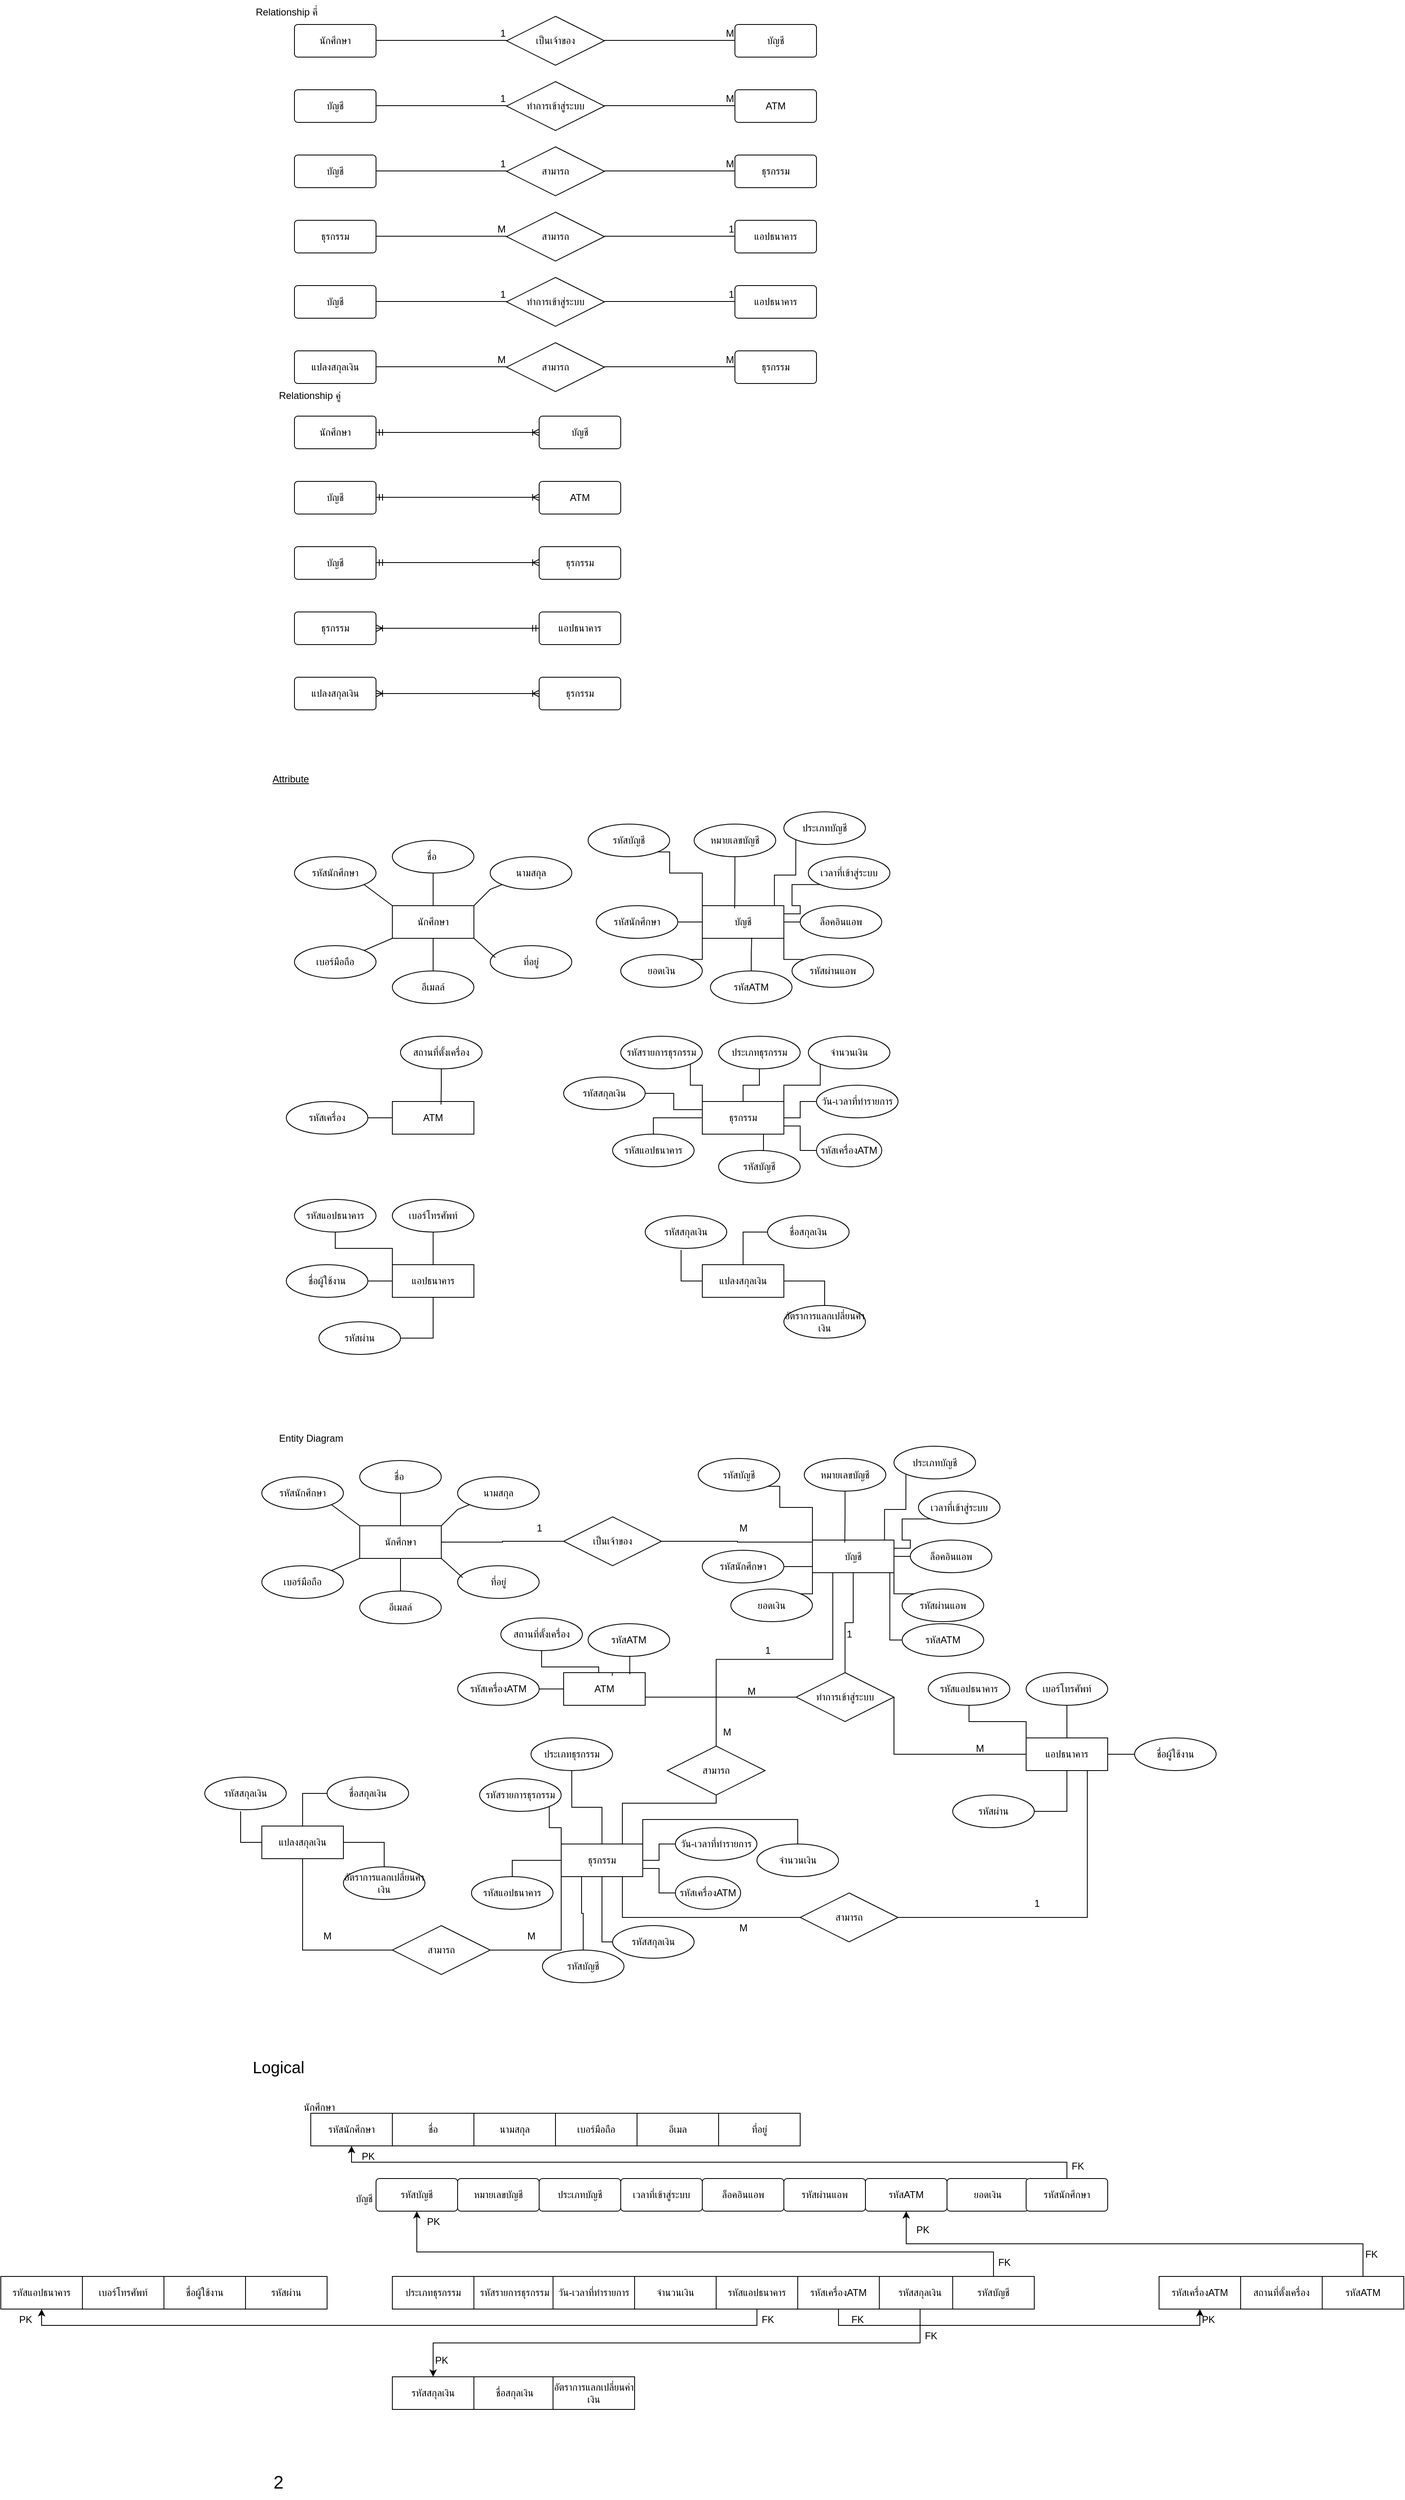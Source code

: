 <mxfile version="26.0.8">
  <diagram name="หน้า-1" id="eh4XmbmzgDnAuWuqmpsm">
    <mxGraphModel dx="2227" dy="759" grid="1" gridSize="10" guides="1" tooltips="1" connect="1" arrows="1" fold="1" page="1" pageScale="1" pageWidth="827" pageHeight="1169" math="0" shadow="0">
      <root>
        <mxCell id="0" />
        <mxCell id="1" parent="0" />
        <mxCell id="FMb4IsS57maZO2ft8bvY-1" value="นักศึกษา" style="rounded=1;arcSize=10;whiteSpace=wrap;html=1;align=center;" parent="1" vertex="1">
          <mxGeometry x="60" y="40" width="100" height="40" as="geometry" />
        </mxCell>
        <mxCell id="FMb4IsS57maZO2ft8bvY-3" value="" style="endArrow=none;html=1;rounded=0;" parent="1" edge="1">
          <mxGeometry relative="1" as="geometry">
            <mxPoint x="160" y="59.5" as="sourcePoint" />
            <mxPoint x="320" y="59.5" as="targetPoint" />
          </mxGeometry>
        </mxCell>
        <mxCell id="FMb4IsS57maZO2ft8bvY-4" value="1" style="resizable=0;html=1;whiteSpace=wrap;align=right;verticalAlign=bottom;" parent="FMb4IsS57maZO2ft8bvY-3" connectable="0" vertex="1">
          <mxGeometry x="1" relative="1" as="geometry" />
        </mxCell>
        <mxCell id="FMb4IsS57maZO2ft8bvY-6" value="" style="endArrow=none;html=1;rounded=0;" parent="1" edge="1">
          <mxGeometry relative="1" as="geometry">
            <mxPoint x="440" y="59.52" as="sourcePoint" />
            <mxPoint x="600" y="59.52" as="targetPoint" />
          </mxGeometry>
        </mxCell>
        <mxCell id="FMb4IsS57maZO2ft8bvY-7" value="M" style="resizable=0;html=1;whiteSpace=wrap;align=right;verticalAlign=bottom;" parent="FMb4IsS57maZO2ft8bvY-6" connectable="0" vertex="1">
          <mxGeometry x="1" relative="1" as="geometry" />
        </mxCell>
        <mxCell id="FMb4IsS57maZO2ft8bvY-8" value="บัญชี" style="rounded=1;arcSize=10;whiteSpace=wrap;html=1;align=center;" parent="1" vertex="1">
          <mxGeometry x="600" y="40" width="100" height="40" as="geometry" />
        </mxCell>
        <mxCell id="FMb4IsS57maZO2ft8bvY-9" value="บัญชี" style="rounded=1;arcSize=10;whiteSpace=wrap;html=1;align=center;" parent="1" vertex="1">
          <mxGeometry x="60" y="120" width="100" height="40" as="geometry" />
        </mxCell>
        <mxCell id="FMb4IsS57maZO2ft8bvY-10" value="" style="endArrow=none;html=1;rounded=0;" parent="1" edge="1">
          <mxGeometry relative="1" as="geometry">
            <mxPoint x="160" y="139.52" as="sourcePoint" />
            <mxPoint x="320" y="139.52" as="targetPoint" />
          </mxGeometry>
        </mxCell>
        <mxCell id="FMb4IsS57maZO2ft8bvY-11" value="1" style="resizable=0;html=1;whiteSpace=wrap;align=right;verticalAlign=bottom;" parent="FMb4IsS57maZO2ft8bvY-10" connectable="0" vertex="1">
          <mxGeometry x="1" relative="1" as="geometry" />
        </mxCell>
        <mxCell id="FMb4IsS57maZO2ft8bvY-13" value="" style="endArrow=none;html=1;rounded=0;" parent="1" edge="1">
          <mxGeometry relative="1" as="geometry">
            <mxPoint x="440" y="139.52" as="sourcePoint" />
            <mxPoint x="600" y="139.52" as="targetPoint" />
          </mxGeometry>
        </mxCell>
        <mxCell id="FMb4IsS57maZO2ft8bvY-14" value="M" style="resizable=0;html=1;whiteSpace=wrap;align=right;verticalAlign=bottom;" parent="FMb4IsS57maZO2ft8bvY-13" connectable="0" vertex="1">
          <mxGeometry x="1" relative="1" as="geometry" />
        </mxCell>
        <mxCell id="FMb4IsS57maZO2ft8bvY-15" value="ATM" style="rounded=1;arcSize=10;whiteSpace=wrap;html=1;align=center;" parent="1" vertex="1">
          <mxGeometry x="600" y="120" width="100" height="40" as="geometry" />
        </mxCell>
        <mxCell id="FMb4IsS57maZO2ft8bvY-16" value="เป็นเจ้าของ" style="shape=rhombus;perimeter=rhombusPerimeter;whiteSpace=wrap;html=1;align=center;" parent="1" vertex="1">
          <mxGeometry x="320" y="30" width="120" height="60" as="geometry" />
        </mxCell>
        <mxCell id="FMb4IsS57maZO2ft8bvY-17" value="ทำการเข้าสู่ระบบ" style="shape=rhombus;perimeter=rhombusPerimeter;whiteSpace=wrap;html=1;align=center;" parent="1" vertex="1">
          <mxGeometry x="320" y="110" width="120" height="60" as="geometry" />
        </mxCell>
        <mxCell id="FMb4IsS57maZO2ft8bvY-18" value="บัญชี" style="rounded=1;arcSize=10;whiteSpace=wrap;html=1;align=center;" parent="1" vertex="1">
          <mxGeometry x="60" y="200" width="100" height="40" as="geometry" />
        </mxCell>
        <mxCell id="FMb4IsS57maZO2ft8bvY-19" value="" style="endArrow=none;html=1;rounded=0;" parent="1" edge="1">
          <mxGeometry relative="1" as="geometry">
            <mxPoint x="160" y="219.52" as="sourcePoint" />
            <mxPoint x="320" y="219.52" as="targetPoint" />
          </mxGeometry>
        </mxCell>
        <mxCell id="FMb4IsS57maZO2ft8bvY-20" value="1" style="resizable=0;html=1;whiteSpace=wrap;align=right;verticalAlign=bottom;" parent="FMb4IsS57maZO2ft8bvY-19" connectable="0" vertex="1">
          <mxGeometry x="1" relative="1" as="geometry" />
        </mxCell>
        <mxCell id="FMb4IsS57maZO2ft8bvY-21" value="สามารถ" style="shape=rhombus;perimeter=rhombusPerimeter;whiteSpace=wrap;html=1;align=center;" parent="1" vertex="1">
          <mxGeometry x="320" y="190" width="120" height="60" as="geometry" />
        </mxCell>
        <mxCell id="FMb4IsS57maZO2ft8bvY-22" value="" style="endArrow=none;html=1;rounded=0;" parent="1" edge="1">
          <mxGeometry relative="1" as="geometry">
            <mxPoint x="440" y="219.52" as="sourcePoint" />
            <mxPoint x="600" y="219.52" as="targetPoint" />
          </mxGeometry>
        </mxCell>
        <mxCell id="FMb4IsS57maZO2ft8bvY-23" value="M" style="resizable=0;html=1;whiteSpace=wrap;align=right;verticalAlign=bottom;" parent="FMb4IsS57maZO2ft8bvY-22" connectable="0" vertex="1">
          <mxGeometry x="1" relative="1" as="geometry" />
        </mxCell>
        <mxCell id="FMb4IsS57maZO2ft8bvY-24" value="ธุรกรรม" style="rounded=1;arcSize=10;whiteSpace=wrap;html=1;align=center;" parent="1" vertex="1">
          <mxGeometry x="600" y="200" width="100" height="40" as="geometry" />
        </mxCell>
        <mxCell id="FMb4IsS57maZO2ft8bvY-25" value="ธุรกรรม" style="rounded=1;arcSize=10;whiteSpace=wrap;html=1;align=center;" parent="1" vertex="1">
          <mxGeometry x="60" y="280" width="100" height="40" as="geometry" />
        </mxCell>
        <mxCell id="FMb4IsS57maZO2ft8bvY-26" value="" style="endArrow=none;html=1;rounded=0;" parent="1" edge="1">
          <mxGeometry relative="1" as="geometry">
            <mxPoint x="160" y="299.52" as="sourcePoint" />
            <mxPoint x="320" y="299.52" as="targetPoint" />
          </mxGeometry>
        </mxCell>
        <mxCell id="FMb4IsS57maZO2ft8bvY-27" value="M" style="resizable=0;html=1;whiteSpace=wrap;align=right;verticalAlign=bottom;" parent="FMb4IsS57maZO2ft8bvY-26" connectable="0" vertex="1">
          <mxGeometry x="1" relative="1" as="geometry" />
        </mxCell>
        <mxCell id="FMb4IsS57maZO2ft8bvY-28" value="สามารถ" style="shape=rhombus;perimeter=rhombusPerimeter;whiteSpace=wrap;html=1;align=center;" parent="1" vertex="1">
          <mxGeometry x="320" y="270" width="120" height="60" as="geometry" />
        </mxCell>
        <mxCell id="FMb4IsS57maZO2ft8bvY-29" value="แอปธนาคาร" style="rounded=1;arcSize=10;whiteSpace=wrap;html=1;align=center;" parent="1" vertex="1">
          <mxGeometry x="600" y="280" width="100" height="40" as="geometry" />
        </mxCell>
        <mxCell id="FMb4IsS57maZO2ft8bvY-30" value="" style="endArrow=none;html=1;rounded=0;" parent="1" edge="1">
          <mxGeometry relative="1" as="geometry">
            <mxPoint x="440" y="299.52" as="sourcePoint" />
            <mxPoint x="600" y="299.52" as="targetPoint" />
          </mxGeometry>
        </mxCell>
        <mxCell id="FMb4IsS57maZO2ft8bvY-31" value="1" style="resizable=0;html=1;whiteSpace=wrap;align=right;verticalAlign=bottom;" parent="FMb4IsS57maZO2ft8bvY-30" connectable="0" vertex="1">
          <mxGeometry x="1" relative="1" as="geometry" />
        </mxCell>
        <mxCell id="FMb4IsS57maZO2ft8bvY-32" value="ธุรกรรม" style="rounded=1;arcSize=10;whiteSpace=wrap;html=1;align=center;" parent="1" vertex="1">
          <mxGeometry x="600" y="440" width="100" height="40" as="geometry" />
        </mxCell>
        <mxCell id="FMb4IsS57maZO2ft8bvY-33" value="สามารถ" style="shape=rhombus;perimeter=rhombusPerimeter;whiteSpace=wrap;html=1;align=center;" parent="1" vertex="1">
          <mxGeometry x="320" y="430" width="120" height="60" as="geometry" />
        </mxCell>
        <mxCell id="FMb4IsS57maZO2ft8bvY-34" value="แปลงสกุลเงิน" style="rounded=1;arcSize=10;whiteSpace=wrap;html=1;align=center;" parent="1" vertex="1">
          <mxGeometry x="60" y="440" width="100" height="40" as="geometry" />
        </mxCell>
        <mxCell id="FMb4IsS57maZO2ft8bvY-35" value="" style="endArrow=none;html=1;rounded=0;" parent="1" edge="1">
          <mxGeometry relative="1" as="geometry">
            <mxPoint x="160" y="459.52" as="sourcePoint" />
            <mxPoint x="320" y="459.52" as="targetPoint" />
          </mxGeometry>
        </mxCell>
        <mxCell id="FMb4IsS57maZO2ft8bvY-36" value="M" style="resizable=0;html=1;whiteSpace=wrap;align=right;verticalAlign=bottom;" parent="FMb4IsS57maZO2ft8bvY-35" connectable="0" vertex="1">
          <mxGeometry x="1" relative="1" as="geometry" />
        </mxCell>
        <mxCell id="FMb4IsS57maZO2ft8bvY-37" value="" style="endArrow=none;html=1;rounded=0;" parent="1" edge="1">
          <mxGeometry relative="1" as="geometry">
            <mxPoint x="440" y="459.52" as="sourcePoint" />
            <mxPoint x="600" y="459.52" as="targetPoint" />
          </mxGeometry>
        </mxCell>
        <mxCell id="FMb4IsS57maZO2ft8bvY-38" value="M" style="resizable=0;html=1;whiteSpace=wrap;align=right;verticalAlign=bottom;" parent="FMb4IsS57maZO2ft8bvY-37" connectable="0" vertex="1">
          <mxGeometry x="1" relative="1" as="geometry" />
        </mxCell>
        <mxCell id="FMb4IsS57maZO2ft8bvY-39" value="Relationship คี่" style="text;html=1;align=center;verticalAlign=middle;resizable=0;points=[];autosize=1;strokeColor=none;fillColor=none;" parent="1" vertex="1">
          <mxGeometry y="10" width="100" height="30" as="geometry" />
        </mxCell>
        <mxCell id="FMb4IsS57maZO2ft8bvY-40" value="นักศึกษา" style="rounded=1;arcSize=10;whiteSpace=wrap;html=1;align=center;" parent="1" vertex="1">
          <mxGeometry x="60" y="520" width="100" height="40" as="geometry" />
        </mxCell>
        <mxCell id="FMb4IsS57maZO2ft8bvY-41" value="&lt;span style=&quot;white-space: pre;&quot;&gt;&#x9;&lt;/span&gt;Relationship คู่" style="text;html=1;align=center;verticalAlign=middle;resizable=0;points=[];autosize=1;strokeColor=none;fillColor=none;" parent="1" vertex="1">
          <mxGeometry y="480" width="130" height="30" as="geometry" />
        </mxCell>
        <mxCell id="FMb4IsS57maZO2ft8bvY-42" value="บัญชี" style="rounded=1;arcSize=10;whiteSpace=wrap;html=1;align=center;" parent="1" vertex="1">
          <mxGeometry x="360" y="520" width="100" height="40" as="geometry" />
        </mxCell>
        <mxCell id="FMb4IsS57maZO2ft8bvY-43" value="บัญชี" style="rounded=1;arcSize=10;whiteSpace=wrap;html=1;align=center;" parent="1" vertex="1">
          <mxGeometry x="60" y="600" width="100" height="40" as="geometry" />
        </mxCell>
        <mxCell id="FMb4IsS57maZO2ft8bvY-44" value="ATM" style="rounded=1;arcSize=10;whiteSpace=wrap;html=1;align=center;" parent="1" vertex="1">
          <mxGeometry x="360" y="600" width="100" height="40" as="geometry" />
        </mxCell>
        <mxCell id="FMb4IsS57maZO2ft8bvY-45" value="บัญชี" style="rounded=1;arcSize=10;whiteSpace=wrap;html=1;align=center;" parent="1" vertex="1">
          <mxGeometry x="60" y="680" width="100" height="40" as="geometry" />
        </mxCell>
        <mxCell id="FMb4IsS57maZO2ft8bvY-46" value="ธุรกรรม" style="rounded=1;arcSize=10;whiteSpace=wrap;html=1;align=center;" parent="1" vertex="1">
          <mxGeometry x="360" y="680" width="100" height="40" as="geometry" />
        </mxCell>
        <mxCell id="FMb4IsS57maZO2ft8bvY-47" value="ธุรกรรม" style="rounded=1;arcSize=10;whiteSpace=wrap;html=1;align=center;" parent="1" vertex="1">
          <mxGeometry x="60" y="760" width="100" height="40" as="geometry" />
        </mxCell>
        <mxCell id="FMb4IsS57maZO2ft8bvY-48" value="แอปธนาคาร" style="rounded=1;arcSize=10;whiteSpace=wrap;html=1;align=center;" parent="1" vertex="1">
          <mxGeometry x="360" y="760" width="100" height="40" as="geometry" />
        </mxCell>
        <mxCell id="FMb4IsS57maZO2ft8bvY-49" value="แปลงสกุลเงิน" style="rounded=1;arcSize=10;whiteSpace=wrap;html=1;align=center;" parent="1" vertex="1">
          <mxGeometry x="60" y="840" width="100" height="40" as="geometry" />
        </mxCell>
        <mxCell id="FMb4IsS57maZO2ft8bvY-50" value="ธุรกรรม" style="rounded=1;arcSize=10;whiteSpace=wrap;html=1;align=center;" parent="1" vertex="1">
          <mxGeometry x="360" y="840" width="100" height="40" as="geometry" />
        </mxCell>
        <mxCell id="FMb4IsS57maZO2ft8bvY-53" value="" style="edgeStyle=entityRelationEdgeStyle;fontSize=12;html=1;endArrow=ERoneToMany;startArrow=ERmandOne;rounded=0;exitX=1;exitY=0.5;exitDx=0;exitDy=0;entryX=0;entryY=0.5;entryDx=0;entryDy=0;" parent="1" source="FMb4IsS57maZO2ft8bvY-40" target="FMb4IsS57maZO2ft8bvY-42" edge="1">
          <mxGeometry width="100" height="100" relative="1" as="geometry">
            <mxPoint x="480" y="600" as="sourcePoint" />
            <mxPoint x="580" y="500" as="targetPoint" />
          </mxGeometry>
        </mxCell>
        <mxCell id="FMb4IsS57maZO2ft8bvY-54" value="" style="edgeStyle=entityRelationEdgeStyle;fontSize=12;html=1;endArrow=ERoneToMany;startArrow=ERmandOne;rounded=0;exitX=1;exitY=0.5;exitDx=0;exitDy=0;entryX=0;entryY=0.5;entryDx=0;entryDy=0;" parent="1" edge="1">
          <mxGeometry width="100" height="100" relative="1" as="geometry">
            <mxPoint x="160" y="619.52" as="sourcePoint" />
            <mxPoint x="360" y="619.52" as="targetPoint" />
          </mxGeometry>
        </mxCell>
        <mxCell id="FMb4IsS57maZO2ft8bvY-55" value="" style="edgeStyle=entityRelationEdgeStyle;fontSize=12;html=1;endArrow=ERoneToMany;startArrow=ERmandOne;rounded=0;exitX=1;exitY=0.5;exitDx=0;exitDy=0;entryX=0;entryY=0.5;entryDx=0;entryDy=0;" parent="1" edge="1">
          <mxGeometry width="100" height="100" relative="1" as="geometry">
            <mxPoint x="160" y="699.52" as="sourcePoint" />
            <mxPoint x="360" y="699.52" as="targetPoint" />
          </mxGeometry>
        </mxCell>
        <mxCell id="FMb4IsS57maZO2ft8bvY-56" value="" style="edgeStyle=entityRelationEdgeStyle;fontSize=12;html=1;endArrow=ERoneToMany;startArrow=ERmandOne;rounded=0;exitX=0;exitY=0.5;exitDx=0;exitDy=0;entryX=1;entryY=0.5;entryDx=0;entryDy=0;" parent="1" source="FMb4IsS57maZO2ft8bvY-48" target="FMb4IsS57maZO2ft8bvY-47" edge="1">
          <mxGeometry width="100" height="100" relative="1" as="geometry">
            <mxPoint x="160" y="660" as="sourcePoint" />
            <mxPoint x="360" y="660" as="targetPoint" />
          </mxGeometry>
        </mxCell>
        <mxCell id="FMb4IsS57maZO2ft8bvY-57" value="" style="edgeStyle=entityRelationEdgeStyle;fontSize=12;html=1;endArrow=ERoneToMany;startArrow=ERoneToMany;rounded=0;exitX=1;exitY=0.5;exitDx=0;exitDy=0;entryX=0;entryY=0.5;entryDx=0;entryDy=0;" parent="1" source="FMb4IsS57maZO2ft8bvY-49" target="FMb4IsS57maZO2ft8bvY-50" edge="1">
          <mxGeometry width="100" height="100" relative="1" as="geometry">
            <mxPoint x="480" y="820" as="sourcePoint" />
            <mxPoint x="580" y="720" as="targetPoint" />
          </mxGeometry>
        </mxCell>
        <mxCell id="FMb4IsS57maZO2ft8bvY-59" value="&lt;span style=&quot;text-wrap-mode: wrap; text-decoration-line: underline;&quot;&gt;Attribute&lt;/span&gt;" style="text;html=1;align=center;verticalAlign=middle;resizable=0;points=[];autosize=1;strokeColor=none;fillColor=none;" parent="1" vertex="1">
          <mxGeometry x="20" y="950" width="70" height="30" as="geometry" />
        </mxCell>
        <mxCell id="FMb4IsS57maZO2ft8bvY-60" value="นักศึกษา" style="whiteSpace=wrap;html=1;align=center;" parent="1" vertex="1">
          <mxGeometry x="180" y="1120" width="100" height="40" as="geometry" />
        </mxCell>
        <mxCell id="FMb4IsS57maZO2ft8bvY-61" value="บัญชี" style="whiteSpace=wrap;html=1;align=center;" parent="1" vertex="1">
          <mxGeometry x="560" y="1120" width="100" height="40" as="geometry" />
        </mxCell>
        <mxCell id="FMb4IsS57maZO2ft8bvY-128" style="edgeStyle=orthogonalEdgeStyle;rounded=0;orthogonalLoop=1;jettySize=auto;html=1;exitX=0;exitY=0.5;exitDx=0;exitDy=0;entryX=1;entryY=0.5;entryDx=0;entryDy=0;endArrow=none;startFill=0;" parent="1" source="FMb4IsS57maZO2ft8bvY-62" target="FMb4IsS57maZO2ft8bvY-111" edge="1">
          <mxGeometry relative="1" as="geometry" />
        </mxCell>
        <mxCell id="FMb4IsS57maZO2ft8bvY-62" value="ATM" style="whiteSpace=wrap;html=1;align=center;" parent="1" vertex="1">
          <mxGeometry x="180" y="1360" width="100" height="40" as="geometry" />
        </mxCell>
        <mxCell id="FMb4IsS57maZO2ft8bvY-130" style="edgeStyle=orthogonalEdgeStyle;rounded=0;orthogonalLoop=1;jettySize=auto;html=1;exitX=0.5;exitY=0;exitDx=0;exitDy=0;endArrow=none;startFill=0;" parent="1" source="FMb4IsS57maZO2ft8bvY-63" target="FMb4IsS57maZO2ft8bvY-118" edge="1">
          <mxGeometry relative="1" as="geometry" />
        </mxCell>
        <mxCell id="FMb4IsS57maZO2ft8bvY-131" style="edgeStyle=orthogonalEdgeStyle;rounded=0;orthogonalLoop=1;jettySize=auto;html=1;exitX=1;exitY=0;exitDx=0;exitDy=0;entryX=0;entryY=1;entryDx=0;entryDy=0;endArrow=none;startFill=0;" parent="1" source="FMb4IsS57maZO2ft8bvY-63" target="FMb4IsS57maZO2ft8bvY-119" edge="1">
          <mxGeometry relative="1" as="geometry" />
        </mxCell>
        <mxCell id="FMb4IsS57maZO2ft8bvY-136" style="edgeStyle=orthogonalEdgeStyle;rounded=0;orthogonalLoop=1;jettySize=auto;html=1;exitX=0;exitY=0.5;exitDx=0;exitDy=0;entryX=0.5;entryY=0;entryDx=0;entryDy=0;endArrow=none;startFill=0;" parent="1" source="FMb4IsS57maZO2ft8bvY-63" target="FMb4IsS57maZO2ft8bvY-123" edge="1">
          <mxGeometry relative="1" as="geometry" />
        </mxCell>
        <mxCell id="FMb4IsS57maZO2ft8bvY-63" value="ธุรกรรม" style="whiteSpace=wrap;html=1;align=center;" parent="1" vertex="1">
          <mxGeometry x="560" y="1360" width="100" height="40" as="geometry" />
        </mxCell>
        <mxCell id="FMb4IsS57maZO2ft8bvY-137" style="edgeStyle=orthogonalEdgeStyle;rounded=0;orthogonalLoop=1;jettySize=auto;html=1;exitX=0.5;exitY=0;exitDx=0;exitDy=0;entryX=0.5;entryY=1;entryDx=0;entryDy=0;endArrow=none;startFill=0;" parent="1" source="FMb4IsS57maZO2ft8bvY-64" target="FMb4IsS57maZO2ft8bvY-114" edge="1">
          <mxGeometry relative="1" as="geometry" />
        </mxCell>
        <mxCell id="FMb4IsS57maZO2ft8bvY-138" style="edgeStyle=orthogonalEdgeStyle;rounded=0;orthogonalLoop=1;jettySize=auto;html=1;exitX=0;exitY=0;exitDx=0;exitDy=0;endArrow=none;startFill=0;" parent="1" source="FMb4IsS57maZO2ft8bvY-64" target="FMb4IsS57maZO2ft8bvY-113" edge="1">
          <mxGeometry relative="1" as="geometry" />
        </mxCell>
        <mxCell id="FMb4IsS57maZO2ft8bvY-139" style="edgeStyle=orthogonalEdgeStyle;rounded=0;orthogonalLoop=1;jettySize=auto;html=1;exitX=0;exitY=0.5;exitDx=0;exitDy=0;entryX=1;entryY=0.5;entryDx=0;entryDy=0;endArrow=none;startFill=0;" parent="1" source="FMb4IsS57maZO2ft8bvY-64" target="FMb4IsS57maZO2ft8bvY-115" edge="1">
          <mxGeometry relative="1" as="geometry" />
        </mxCell>
        <mxCell id="FMb4IsS57maZO2ft8bvY-140" style="edgeStyle=orthogonalEdgeStyle;rounded=0;orthogonalLoop=1;jettySize=auto;html=1;exitX=0.5;exitY=1;exitDx=0;exitDy=0;entryX=1;entryY=0.5;entryDx=0;entryDy=0;endArrow=none;startFill=0;" parent="1" source="FMb4IsS57maZO2ft8bvY-64" target="FMb4IsS57maZO2ft8bvY-116" edge="1">
          <mxGeometry relative="1" as="geometry" />
        </mxCell>
        <mxCell id="FMb4IsS57maZO2ft8bvY-64" value="แอปธนาคาร" style="whiteSpace=wrap;html=1;align=center;" parent="1" vertex="1">
          <mxGeometry x="180" y="1560" width="100" height="40" as="geometry" />
        </mxCell>
        <mxCell id="FMb4IsS57maZO2ft8bvY-142" style="edgeStyle=orthogonalEdgeStyle;rounded=0;orthogonalLoop=1;jettySize=auto;html=1;exitX=0.5;exitY=0;exitDx=0;exitDy=0;entryX=0;entryY=0.5;entryDx=0;entryDy=0;endArrow=none;startFill=0;" parent="1" source="FMb4IsS57maZO2ft8bvY-65" target="FMb4IsS57maZO2ft8bvY-125" edge="1">
          <mxGeometry relative="1" as="geometry" />
        </mxCell>
        <mxCell id="FMb4IsS57maZO2ft8bvY-143" style="edgeStyle=orthogonalEdgeStyle;rounded=0;orthogonalLoop=1;jettySize=auto;html=1;exitX=1;exitY=0.5;exitDx=0;exitDy=0;entryX=0.5;entryY=0;entryDx=0;entryDy=0;endArrow=none;startFill=0;" parent="1" source="FMb4IsS57maZO2ft8bvY-65" target="FMb4IsS57maZO2ft8bvY-126" edge="1">
          <mxGeometry relative="1" as="geometry" />
        </mxCell>
        <mxCell id="FMb4IsS57maZO2ft8bvY-65" value="แปลงสกุลเงิน" style="whiteSpace=wrap;html=1;align=center;" parent="1" vertex="1">
          <mxGeometry x="560" y="1560" width="100" height="40" as="geometry" />
        </mxCell>
        <mxCell id="FMb4IsS57maZO2ft8bvY-66" value="รหัสนักศึกษา" style="ellipse;whiteSpace=wrap;html=1;align=center;" parent="1" vertex="1">
          <mxGeometry x="60" y="1060" width="100" height="40" as="geometry" />
        </mxCell>
        <mxCell id="FMb4IsS57maZO2ft8bvY-67" value="นามสกุล" style="ellipse;whiteSpace=wrap;html=1;align=center;" parent="1" vertex="1">
          <mxGeometry x="300" y="1060" width="100" height="40" as="geometry" />
        </mxCell>
        <mxCell id="FMb4IsS57maZO2ft8bvY-68" value="ชื่อ&amp;nbsp;" style="ellipse;whiteSpace=wrap;html=1;align=center;" parent="1" vertex="1">
          <mxGeometry x="180" y="1040" width="100" height="40" as="geometry" />
        </mxCell>
        <mxCell id="FMb4IsS57maZO2ft8bvY-69" value="เบอร์มือถือ" style="ellipse;whiteSpace=wrap;html=1;align=center;" parent="1" vertex="1">
          <mxGeometry x="60" y="1169" width="100" height="40" as="geometry" />
        </mxCell>
        <mxCell id="FMb4IsS57maZO2ft8bvY-70" value="อีเมลล์" style="ellipse;whiteSpace=wrap;html=1;align=center;" parent="1" vertex="1">
          <mxGeometry x="180" y="1200" width="100" height="40" as="geometry" />
        </mxCell>
        <mxCell id="FMb4IsS57maZO2ft8bvY-71" value="ที่อยู่" style="ellipse;whiteSpace=wrap;html=1;align=center;" parent="1" vertex="1">
          <mxGeometry x="300" y="1169" width="100" height="40" as="geometry" />
        </mxCell>
        <mxCell id="FMb4IsS57maZO2ft8bvY-72" value="" style="endArrow=none;html=1;rounded=0;exitX=0.5;exitY=1;exitDx=0;exitDy=0;entryX=0.5;entryY=0;entryDx=0;entryDy=0;" parent="1" source="FMb4IsS57maZO2ft8bvY-68" target="FMb4IsS57maZO2ft8bvY-60" edge="1">
          <mxGeometry relative="1" as="geometry">
            <mxPoint x="390" y="1060" as="sourcePoint" />
            <mxPoint x="550" y="1060" as="targetPoint" />
          </mxGeometry>
        </mxCell>
        <mxCell id="FMb4IsS57maZO2ft8bvY-73" value="" style="endArrow=none;html=1;rounded=0;exitX=0;exitY=1;exitDx=0;exitDy=0;entryX=1;entryY=0;entryDx=0;entryDy=0;" parent="1" source="FMb4IsS57maZO2ft8bvY-67" target="FMb4IsS57maZO2ft8bvY-60" edge="1">
          <mxGeometry relative="1" as="geometry">
            <mxPoint x="240" y="1090" as="sourcePoint" />
            <mxPoint x="240" y="1130" as="targetPoint" />
            <Array as="points">
              <mxPoint x="300" y="1100" />
            </Array>
          </mxGeometry>
        </mxCell>
        <mxCell id="FMb4IsS57maZO2ft8bvY-74" value="" style="endArrow=none;html=1;rounded=0;exitX=1;exitY=1;exitDx=0;exitDy=0;entryX=0;entryY=0;entryDx=0;entryDy=0;" parent="1" source="FMb4IsS57maZO2ft8bvY-66" target="FMb4IsS57maZO2ft8bvY-60" edge="1">
          <mxGeometry relative="1" as="geometry">
            <mxPoint x="250" y="1100" as="sourcePoint" />
            <mxPoint x="250" y="1140" as="targetPoint" />
          </mxGeometry>
        </mxCell>
        <mxCell id="FMb4IsS57maZO2ft8bvY-75" value="" style="endArrow=none;html=1;rounded=0;exitX=0;exitY=1;exitDx=0;exitDy=0;entryX=1;entryY=0;entryDx=0;entryDy=0;" parent="1" source="FMb4IsS57maZO2ft8bvY-60" target="FMb4IsS57maZO2ft8bvY-69" edge="1">
          <mxGeometry relative="1" as="geometry">
            <mxPoint x="260" y="1110" as="sourcePoint" />
            <mxPoint x="260" y="1150" as="targetPoint" />
          </mxGeometry>
        </mxCell>
        <mxCell id="FMb4IsS57maZO2ft8bvY-76" value="" style="endArrow=none;html=1;rounded=0;exitX=0.5;exitY=1;exitDx=0;exitDy=0;entryX=0.5;entryY=0;entryDx=0;entryDy=0;" parent="1" source="FMb4IsS57maZO2ft8bvY-60" target="FMb4IsS57maZO2ft8bvY-70" edge="1">
          <mxGeometry relative="1" as="geometry">
            <mxPoint x="270" y="1120" as="sourcePoint" />
            <mxPoint x="270" y="1160" as="targetPoint" />
          </mxGeometry>
        </mxCell>
        <mxCell id="FMb4IsS57maZO2ft8bvY-77" value="" style="endArrow=none;html=1;rounded=0;exitX=1;exitY=1;exitDx=0;exitDy=0;entryX=0.062;entryY=0.365;entryDx=0;entryDy=0;entryPerimeter=0;" parent="1" source="FMb4IsS57maZO2ft8bvY-60" target="FMb4IsS57maZO2ft8bvY-71" edge="1">
          <mxGeometry relative="1" as="geometry">
            <mxPoint x="280" y="1130" as="sourcePoint" />
            <mxPoint x="280" y="1170" as="targetPoint" />
          </mxGeometry>
        </mxCell>
        <mxCell id="FMb4IsS57maZO2ft8bvY-95" style="edgeStyle=orthogonalEdgeStyle;rounded=0;orthogonalLoop=1;jettySize=auto;html=1;exitX=1;exitY=1;exitDx=0;exitDy=0;entryX=0;entryY=0;entryDx=0;entryDy=0;endArrow=none;startFill=0;" parent="1" source="FMb4IsS57maZO2ft8bvY-78" target="FMb4IsS57maZO2ft8bvY-61" edge="1">
          <mxGeometry relative="1" as="geometry">
            <Array as="points">
              <mxPoint x="520" y="1054" />
              <mxPoint x="520" y="1080" />
              <mxPoint x="560" y="1080" />
            </Array>
          </mxGeometry>
        </mxCell>
        <mxCell id="FMb4IsS57maZO2ft8bvY-78" value="รหัสบัญชี" style="ellipse;whiteSpace=wrap;html=1;align=center;" parent="1" vertex="1">
          <mxGeometry x="420" y="1020" width="100" height="40" as="geometry" />
        </mxCell>
        <mxCell id="FMb4IsS57maZO2ft8bvY-86" value="หมายเลขบัญชี" style="ellipse;whiteSpace=wrap;html=1;align=center;" parent="1" vertex="1">
          <mxGeometry x="550" y="1020" width="100" height="40" as="geometry" />
        </mxCell>
        <mxCell id="FMb4IsS57maZO2ft8bvY-87" value="ประเภทบัญชี" style="ellipse;whiteSpace=wrap;html=1;align=center;" parent="1" vertex="1">
          <mxGeometry x="660" y="1005" width="100" height="40" as="geometry" />
        </mxCell>
        <mxCell id="FMb4IsS57maZO2ft8bvY-99" style="edgeStyle=orthogonalEdgeStyle;rounded=0;orthogonalLoop=1;jettySize=auto;html=1;exitX=0;exitY=0.5;exitDx=0;exitDy=0;entryX=1;entryY=0.5;entryDx=0;entryDy=0;endArrow=none;startFill=0;" parent="1" source="FMb4IsS57maZO2ft8bvY-88" target="FMb4IsS57maZO2ft8bvY-61" edge="1">
          <mxGeometry relative="1" as="geometry" />
        </mxCell>
        <mxCell id="FMb4IsS57maZO2ft8bvY-88" value="ล็อคอินแอพ" style="ellipse;whiteSpace=wrap;html=1;align=center;" parent="1" vertex="1">
          <mxGeometry x="680" y="1120" width="100" height="40" as="geometry" />
        </mxCell>
        <mxCell id="FMb4IsS57maZO2ft8bvY-100" style="edgeStyle=orthogonalEdgeStyle;rounded=0;orthogonalLoop=1;jettySize=auto;html=1;exitX=0;exitY=0;exitDx=0;exitDy=0;entryX=1;entryY=1;entryDx=0;entryDy=0;endArrow=none;startFill=0;" parent="1" source="FMb4IsS57maZO2ft8bvY-89" target="FMb4IsS57maZO2ft8bvY-61" edge="1">
          <mxGeometry relative="1" as="geometry" />
        </mxCell>
        <mxCell id="FMb4IsS57maZO2ft8bvY-89" value="รหัสผ่านแอพ" style="ellipse;whiteSpace=wrap;html=1;align=center;" parent="1" vertex="1">
          <mxGeometry x="670" y="1180" width="100" height="40" as="geometry" />
        </mxCell>
        <mxCell id="FMb4IsS57maZO2ft8bvY-90" value="รหัสATM" style="ellipse;whiteSpace=wrap;html=1;align=center;" parent="1" vertex="1">
          <mxGeometry x="570" y="1200" width="100" height="40" as="geometry" />
        </mxCell>
        <mxCell id="FMb4IsS57maZO2ft8bvY-102" style="edgeStyle=orthogonalEdgeStyle;rounded=0;orthogonalLoop=1;jettySize=auto;html=1;exitX=1;exitY=0;exitDx=0;exitDy=0;entryX=0;entryY=1;entryDx=0;entryDy=0;endArrow=none;startFill=0;" parent="1" source="FMb4IsS57maZO2ft8bvY-91" target="FMb4IsS57maZO2ft8bvY-61" edge="1">
          <mxGeometry relative="1" as="geometry" />
        </mxCell>
        <mxCell id="FMb4IsS57maZO2ft8bvY-91" value="ยอดเงิน&lt;span style=&quot;color: rgba(0, 0, 0, 0); font-family: monospace; font-size: 0px; text-align: start; text-wrap-mode: nowrap;&quot;&gt;%3CmxGraphModel%3E%3Croot%3E%3CmxCell%20id%3D%220%22%2F%3E%3CmxCell%20id%3D%221%22%20parent%3D%220%22%2F%3E%3CmxCell%20id%3D%222%22%20value%3D%22%E0%B8%AB%E0%B8%A1%E0%B8%B2%E0%B8%A2%E0%B9%80%E0%B8%A5%E0%B8%82%E0%B8%9A%E0%B8%B1%E0%B8%8D%E0%B8%8A%E0%B8%B5%22%20style%3D%22ellipse%3BwhiteSpace%3Dwrap%3Bhtml%3D1%3Balign%3Dcenter%3B%22%20vertex%3D%221%22%20parent%3D%221%22%3E%3CmxGeometry%20x%3D%22570%22%20y%3D%221040%22%20width%3D%22100%22%20height%3D%2240%22%20as%3D%22geometry%22%2F%3E%3C%2FmxCell%3E%3C%2Froot%3E%3C%2FmxGraphModel%3E&lt;/span&gt;&lt;span style=&quot;color: rgba(0, 0, 0, 0); font-family: monospace; font-size: 0px; text-align: start; text-wrap-mode: nowrap;&quot;&gt;%3CmxGraphModel%3E%3Croot%3E%3CmxCell%20id%3D%220%22%2F%3E%3CmxCell%20id%3D%221%22%20parent%3D%220%22%2F%3E%3CmxCell%20id%3D%222%22%20value%3D%22%E0%B8%AB%E0%B8%A1%E0%B8%B2%E0%B8%A2%E0%B9%80%E0%B8%A5%E0%B8%82%E0%B8%9A%E0%B8%B1%E0%B8%8D%E0%B8%8A%E0%B8%B5%22%20style%3D%22ellipse%3BwhiteSpace%3Dwrap%3Bhtml%3D1%3Balign%3Dcenter%3B%22%20vertex%3D%221%22%20parent%3D%221%22%3E%3CmxGeometry%20x%3D%22570%22%20y%3D%221040%22%20width%3D%22100%22%20height%3D%2240%22%20as%3D%22geometry%22%2F%3E%3C%2FmxCell%3E%3C%2Froot%3E%3C%2FmxGraphModel%3E&lt;/span&gt;" style="ellipse;whiteSpace=wrap;html=1;align=center;" parent="1" vertex="1">
          <mxGeometry x="460" y="1180" width="100" height="40" as="geometry" />
        </mxCell>
        <mxCell id="FMb4IsS57maZO2ft8bvY-103" style="edgeStyle=orthogonalEdgeStyle;rounded=0;orthogonalLoop=1;jettySize=auto;html=1;exitX=1;exitY=0.5;exitDx=0;exitDy=0;entryX=0;entryY=0.5;entryDx=0;entryDy=0;endArrow=none;startFill=0;" parent="1" source="FMb4IsS57maZO2ft8bvY-92" target="FMb4IsS57maZO2ft8bvY-61" edge="1">
          <mxGeometry relative="1" as="geometry" />
        </mxCell>
        <mxCell id="FMb4IsS57maZO2ft8bvY-92" value="รหัสนักศึกษา" style="ellipse;whiteSpace=wrap;html=1;align=center;" parent="1" vertex="1">
          <mxGeometry x="430" y="1120" width="100" height="40" as="geometry" />
        </mxCell>
        <mxCell id="FMb4IsS57maZO2ft8bvY-98" style="edgeStyle=orthogonalEdgeStyle;rounded=0;orthogonalLoop=1;jettySize=auto;html=1;exitX=0;exitY=1;exitDx=0;exitDy=0;entryX=1;entryY=0.25;entryDx=0;entryDy=0;endArrow=none;startFill=0;" parent="1" source="FMb4IsS57maZO2ft8bvY-93" target="FMb4IsS57maZO2ft8bvY-61" edge="1">
          <mxGeometry relative="1" as="geometry" />
        </mxCell>
        <mxCell id="FMb4IsS57maZO2ft8bvY-93" value="เวลาที่เข้าสู่ระบบ" style="ellipse;whiteSpace=wrap;html=1;align=center;" parent="1" vertex="1">
          <mxGeometry x="690" y="1060" width="100" height="40" as="geometry" />
        </mxCell>
        <mxCell id="FMb4IsS57maZO2ft8bvY-96" style="edgeStyle=orthogonalEdgeStyle;rounded=0;orthogonalLoop=1;jettySize=auto;html=1;exitX=0.5;exitY=1;exitDx=0;exitDy=0;entryX=0.397;entryY=0.077;entryDx=0;entryDy=0;entryPerimeter=0;endArrow=none;startFill=0;" parent="1" source="FMb4IsS57maZO2ft8bvY-86" target="FMb4IsS57maZO2ft8bvY-61" edge="1">
          <mxGeometry relative="1" as="geometry" />
        </mxCell>
        <mxCell id="FMb4IsS57maZO2ft8bvY-97" style="edgeStyle=orthogonalEdgeStyle;rounded=0;orthogonalLoop=1;jettySize=auto;html=1;exitX=0;exitY=1;exitDx=0;exitDy=0;entryX=0.884;entryY=-0.01;entryDx=0;entryDy=0;entryPerimeter=0;endArrow=none;startFill=0;" parent="1" source="FMb4IsS57maZO2ft8bvY-87" target="FMb4IsS57maZO2ft8bvY-61" edge="1">
          <mxGeometry relative="1" as="geometry" />
        </mxCell>
        <mxCell id="FMb4IsS57maZO2ft8bvY-101" style="edgeStyle=orthogonalEdgeStyle;rounded=0;orthogonalLoop=1;jettySize=auto;html=1;exitX=0.5;exitY=0;exitDx=0;exitDy=0;entryX=0.606;entryY=0.982;entryDx=0;entryDy=0;entryPerimeter=0;endArrow=none;startFill=0;" parent="1" source="FMb4IsS57maZO2ft8bvY-90" target="FMb4IsS57maZO2ft8bvY-61" edge="1">
          <mxGeometry relative="1" as="geometry" />
        </mxCell>
        <mxCell id="FMb4IsS57maZO2ft8bvY-104" value="บัญชี" style="rounded=1;arcSize=10;whiteSpace=wrap;html=1;align=center;" parent="1" vertex="1">
          <mxGeometry x="60" y="360" width="100" height="40" as="geometry" />
        </mxCell>
        <mxCell id="FMb4IsS57maZO2ft8bvY-105" value="" style="endArrow=none;html=1;rounded=0;" parent="1" edge="1">
          <mxGeometry relative="1" as="geometry">
            <mxPoint x="160" y="379.52" as="sourcePoint" />
            <mxPoint x="320" y="379.52" as="targetPoint" />
          </mxGeometry>
        </mxCell>
        <mxCell id="FMb4IsS57maZO2ft8bvY-106" value="1" style="resizable=0;html=1;whiteSpace=wrap;align=right;verticalAlign=bottom;" parent="FMb4IsS57maZO2ft8bvY-105" connectable="0" vertex="1">
          <mxGeometry x="1" relative="1" as="geometry" />
        </mxCell>
        <mxCell id="FMb4IsS57maZO2ft8bvY-107" value="" style="endArrow=none;html=1;rounded=0;" parent="1" edge="1">
          <mxGeometry relative="1" as="geometry">
            <mxPoint x="440" y="379.52" as="sourcePoint" />
            <mxPoint x="600" y="379.52" as="targetPoint" />
          </mxGeometry>
        </mxCell>
        <mxCell id="FMb4IsS57maZO2ft8bvY-108" value="1" style="resizable=0;html=1;whiteSpace=wrap;align=right;verticalAlign=bottom;" parent="FMb4IsS57maZO2ft8bvY-107" connectable="0" vertex="1">
          <mxGeometry x="1" relative="1" as="geometry" />
        </mxCell>
        <mxCell id="FMb4IsS57maZO2ft8bvY-109" value="แอปธนาคาร" style="rounded=1;arcSize=10;whiteSpace=wrap;html=1;align=center;" parent="1" vertex="1">
          <mxGeometry x="600" y="360" width="100" height="40" as="geometry" />
        </mxCell>
        <mxCell id="FMb4IsS57maZO2ft8bvY-110" value="ทำการเข้าสู่ระบบ" style="shape=rhombus;perimeter=rhombusPerimeter;whiteSpace=wrap;html=1;align=center;" parent="1" vertex="1">
          <mxGeometry x="320" y="350" width="120" height="60" as="geometry" />
        </mxCell>
        <mxCell id="FMb4IsS57maZO2ft8bvY-111" value="รหัสเครื่อง" style="ellipse;whiteSpace=wrap;html=1;align=center;" parent="1" vertex="1">
          <mxGeometry x="50" y="1360" width="100" height="40" as="geometry" />
        </mxCell>
        <mxCell id="FMb4IsS57maZO2ft8bvY-112" value="สถานที่ตั้งเครื่อง" style="ellipse;whiteSpace=wrap;html=1;align=center;" parent="1" vertex="1">
          <mxGeometry x="190" y="1280" width="100" height="40" as="geometry" />
        </mxCell>
        <mxCell id="FMb4IsS57maZO2ft8bvY-113" value="รหัสแอปธนาคาร" style="ellipse;whiteSpace=wrap;html=1;align=center;" parent="1" vertex="1">
          <mxGeometry x="60" y="1480" width="100" height="40" as="geometry" />
        </mxCell>
        <mxCell id="FMb4IsS57maZO2ft8bvY-114" value="เบอร์โทรศัพท์" style="ellipse;whiteSpace=wrap;html=1;align=center;" parent="1" vertex="1">
          <mxGeometry x="180" y="1480" width="100" height="40" as="geometry" />
        </mxCell>
        <mxCell id="FMb4IsS57maZO2ft8bvY-115" value="ชื่อผู้ใช้งาน" style="ellipse;whiteSpace=wrap;html=1;align=center;" parent="1" vertex="1">
          <mxGeometry x="50" y="1560" width="100" height="40" as="geometry" />
        </mxCell>
        <mxCell id="FMb4IsS57maZO2ft8bvY-116" value="รหัสผ่าน" style="ellipse;whiteSpace=wrap;html=1;align=center;" parent="1" vertex="1">
          <mxGeometry x="90" y="1630" width="100" height="40" as="geometry" />
        </mxCell>
        <mxCell id="FMb4IsS57maZO2ft8bvY-129" style="edgeStyle=orthogonalEdgeStyle;rounded=0;orthogonalLoop=1;jettySize=auto;html=1;exitX=1;exitY=1;exitDx=0;exitDy=0;entryX=0;entryY=0;entryDx=0;entryDy=0;endArrow=none;startFill=0;" parent="1" source="FMb4IsS57maZO2ft8bvY-117" target="FMb4IsS57maZO2ft8bvY-63" edge="1">
          <mxGeometry relative="1" as="geometry" />
        </mxCell>
        <mxCell id="FMb4IsS57maZO2ft8bvY-117" value="รหัสรายการธุรกรรม" style="ellipse;whiteSpace=wrap;html=1;align=center;" parent="1" vertex="1">
          <mxGeometry x="460" y="1280" width="100" height="40" as="geometry" />
        </mxCell>
        <mxCell id="FMb4IsS57maZO2ft8bvY-118" value="ประเภทธุรกรรม " style="ellipse;whiteSpace=wrap;html=1;align=center;" parent="1" vertex="1">
          <mxGeometry x="580" y="1280" width="100" height="40" as="geometry" />
        </mxCell>
        <mxCell id="FMb4IsS57maZO2ft8bvY-119" value="จำนวนเงิน" style="ellipse;whiteSpace=wrap;html=1;align=center;" parent="1" vertex="1">
          <mxGeometry x="690" y="1280" width="100" height="40" as="geometry" />
        </mxCell>
        <mxCell id="FMb4IsS57maZO2ft8bvY-132" style="edgeStyle=orthogonalEdgeStyle;rounded=0;orthogonalLoop=1;jettySize=auto;html=1;exitX=0;exitY=0.5;exitDx=0;exitDy=0;entryX=1;entryY=0.5;entryDx=0;entryDy=0;endArrow=none;startFill=0;" parent="1" source="FMb4IsS57maZO2ft8bvY-120" target="FMb4IsS57maZO2ft8bvY-63" edge="1">
          <mxGeometry relative="1" as="geometry" />
        </mxCell>
        <mxCell id="FMb4IsS57maZO2ft8bvY-120" value="วัน-เวลาที่ทำรายการ" style="ellipse;whiteSpace=wrap;html=1;align=center;" parent="1" vertex="1">
          <mxGeometry x="700" y="1340" width="100" height="40" as="geometry" />
        </mxCell>
        <mxCell id="FMb4IsS57maZO2ft8bvY-133" style="edgeStyle=orthogonalEdgeStyle;rounded=0;orthogonalLoop=1;jettySize=auto;html=1;exitX=0;exitY=0.5;exitDx=0;exitDy=0;entryX=1;entryY=0.75;entryDx=0;entryDy=0;endArrow=none;startFill=0;" parent="1" source="FMb4IsS57maZO2ft8bvY-121" target="FMb4IsS57maZO2ft8bvY-63" edge="1">
          <mxGeometry relative="1" as="geometry" />
        </mxCell>
        <mxCell id="FMb4IsS57maZO2ft8bvY-121" value="รหัสเครื่องATM" style="ellipse;whiteSpace=wrap;html=1;align=center;" parent="1" vertex="1">
          <mxGeometry x="700" y="1400" width="80" height="40" as="geometry" />
        </mxCell>
        <mxCell id="FMb4IsS57maZO2ft8bvY-134" style="edgeStyle=orthogonalEdgeStyle;rounded=0;orthogonalLoop=1;jettySize=auto;html=1;exitX=0.5;exitY=0;exitDx=0;exitDy=0;entryX=0.75;entryY=1;entryDx=0;entryDy=0;endArrow=none;startFill=0;" parent="1" source="FMb4IsS57maZO2ft8bvY-122" target="FMb4IsS57maZO2ft8bvY-63" edge="1">
          <mxGeometry relative="1" as="geometry" />
        </mxCell>
        <mxCell id="FMb4IsS57maZO2ft8bvY-122" value="รหัสบัญชี" style="ellipse;whiteSpace=wrap;html=1;align=center;" parent="1" vertex="1">
          <mxGeometry x="580" y="1420" width="100" height="40" as="geometry" />
        </mxCell>
        <mxCell id="FMb4IsS57maZO2ft8bvY-123" value="รหัสแอปธนาคาร" style="ellipse;whiteSpace=wrap;html=1;align=center;" parent="1" vertex="1">
          <mxGeometry x="450" y="1400" width="100" height="40" as="geometry" />
        </mxCell>
        <mxCell id="FMb4IsS57maZO2ft8bvY-124" value="รหัสสกุลเงิน" style="ellipse;whiteSpace=wrap;html=1;align=center;" parent="1" vertex="1">
          <mxGeometry x="490" y="1500" width="100" height="40" as="geometry" />
        </mxCell>
        <mxCell id="FMb4IsS57maZO2ft8bvY-125" value="ชื่อสกุลเงิน" style="ellipse;whiteSpace=wrap;html=1;align=center;" parent="1" vertex="1">
          <mxGeometry x="640" y="1500" width="100" height="40" as="geometry" />
        </mxCell>
        <mxCell id="FMb4IsS57maZO2ft8bvY-126" value="อัตราการแลกเปลี่ยนค่าเงิน" style="ellipse;whiteSpace=wrap;html=1;align=center;" parent="1" vertex="1">
          <mxGeometry x="660" y="1610" width="100" height="40" as="geometry" />
        </mxCell>
        <mxCell id="FMb4IsS57maZO2ft8bvY-127" style="edgeStyle=orthogonalEdgeStyle;rounded=0;orthogonalLoop=1;jettySize=auto;html=1;exitX=0.5;exitY=1;exitDx=0;exitDy=0;entryX=0.597;entryY=0.095;entryDx=0;entryDy=0;entryPerimeter=0;endArrow=none;startFill=0;" parent="1" source="FMb4IsS57maZO2ft8bvY-112" target="FMb4IsS57maZO2ft8bvY-62" edge="1">
          <mxGeometry relative="1" as="geometry" />
        </mxCell>
        <mxCell id="FMb4IsS57maZO2ft8bvY-141" style="edgeStyle=orthogonalEdgeStyle;rounded=0;orthogonalLoop=1;jettySize=auto;html=1;exitX=0;exitY=0.5;exitDx=0;exitDy=0;entryX=0.44;entryY=1.047;entryDx=0;entryDy=0;entryPerimeter=0;endArrow=none;startFill=0;" parent="1" source="FMb4IsS57maZO2ft8bvY-65" target="FMb4IsS57maZO2ft8bvY-124" edge="1">
          <mxGeometry relative="1" as="geometry" />
        </mxCell>
        <mxCell id="FMb4IsS57maZO2ft8bvY-221" style="edgeStyle=orthogonalEdgeStyle;rounded=0;orthogonalLoop=1;jettySize=auto;html=1;exitX=1;exitY=0.5;exitDx=0;exitDy=0;entryX=0;entryY=0.5;entryDx=0;entryDy=0;endArrow=none;startFill=0;" parent="1" source="FMb4IsS57maZO2ft8bvY-144" target="FMb4IsS57maZO2ft8bvY-158" edge="1">
          <mxGeometry relative="1" as="geometry" />
        </mxCell>
        <mxCell id="FMb4IsS57maZO2ft8bvY-144" value="นักศึกษา" style="whiteSpace=wrap;html=1;align=center;" parent="1" vertex="1">
          <mxGeometry x="140" y="1880" width="100" height="40" as="geometry" />
        </mxCell>
        <mxCell id="FMb4IsS57maZO2ft8bvY-145" value="รหัสนักศึกษา" style="ellipse;whiteSpace=wrap;html=1;align=center;" parent="1" vertex="1">
          <mxGeometry x="20" y="1820" width="100" height="40" as="geometry" />
        </mxCell>
        <mxCell id="FMb4IsS57maZO2ft8bvY-146" value="นามสกุล" style="ellipse;whiteSpace=wrap;html=1;align=center;" parent="1" vertex="1">
          <mxGeometry x="260" y="1820" width="100" height="40" as="geometry" />
        </mxCell>
        <mxCell id="FMb4IsS57maZO2ft8bvY-147" value="ชื่อ&amp;nbsp;" style="ellipse;whiteSpace=wrap;html=1;align=center;" parent="1" vertex="1">
          <mxGeometry x="140" y="1800" width="100" height="40" as="geometry" />
        </mxCell>
        <mxCell id="FMb4IsS57maZO2ft8bvY-148" value="เบอร์มือถือ" style="ellipse;whiteSpace=wrap;html=1;align=center;" parent="1" vertex="1">
          <mxGeometry x="20" y="1929" width="100" height="40" as="geometry" />
        </mxCell>
        <mxCell id="FMb4IsS57maZO2ft8bvY-149" value="อีเมลล์" style="ellipse;whiteSpace=wrap;html=1;align=center;" parent="1" vertex="1">
          <mxGeometry x="140" y="1960" width="100" height="40" as="geometry" />
        </mxCell>
        <mxCell id="FMb4IsS57maZO2ft8bvY-150" value="ที่อยู่" style="ellipse;whiteSpace=wrap;html=1;align=center;" parent="1" vertex="1">
          <mxGeometry x="260" y="1929" width="100" height="40" as="geometry" />
        </mxCell>
        <mxCell id="FMb4IsS57maZO2ft8bvY-151" value="" style="endArrow=none;html=1;rounded=0;exitX=0.5;exitY=1;exitDx=0;exitDy=0;entryX=0.5;entryY=0;entryDx=0;entryDy=0;" parent="1" source="FMb4IsS57maZO2ft8bvY-147" target="FMb4IsS57maZO2ft8bvY-144" edge="1">
          <mxGeometry relative="1" as="geometry">
            <mxPoint x="350" y="1820" as="sourcePoint" />
            <mxPoint x="510" y="1820" as="targetPoint" />
          </mxGeometry>
        </mxCell>
        <mxCell id="FMb4IsS57maZO2ft8bvY-152" value="" style="endArrow=none;html=1;rounded=0;exitX=0;exitY=1;exitDx=0;exitDy=0;entryX=1;entryY=0;entryDx=0;entryDy=0;" parent="1" source="FMb4IsS57maZO2ft8bvY-146" target="FMb4IsS57maZO2ft8bvY-144" edge="1">
          <mxGeometry relative="1" as="geometry">
            <mxPoint x="200" y="1850" as="sourcePoint" />
            <mxPoint x="200" y="1890" as="targetPoint" />
            <Array as="points">
              <mxPoint x="260" y="1860" />
            </Array>
          </mxGeometry>
        </mxCell>
        <mxCell id="FMb4IsS57maZO2ft8bvY-153" value="" style="endArrow=none;html=1;rounded=0;exitX=1;exitY=1;exitDx=0;exitDy=0;entryX=0;entryY=0;entryDx=0;entryDy=0;" parent="1" source="FMb4IsS57maZO2ft8bvY-145" target="FMb4IsS57maZO2ft8bvY-144" edge="1">
          <mxGeometry relative="1" as="geometry">
            <mxPoint x="210" y="1860" as="sourcePoint" />
            <mxPoint x="210" y="1900" as="targetPoint" />
          </mxGeometry>
        </mxCell>
        <mxCell id="FMb4IsS57maZO2ft8bvY-154" value="" style="endArrow=none;html=1;rounded=0;exitX=0;exitY=1;exitDx=0;exitDy=0;entryX=1;entryY=0;entryDx=0;entryDy=0;" parent="1" source="FMb4IsS57maZO2ft8bvY-144" target="FMb4IsS57maZO2ft8bvY-148" edge="1">
          <mxGeometry relative="1" as="geometry">
            <mxPoint x="220" y="1870" as="sourcePoint" />
            <mxPoint x="220" y="1910" as="targetPoint" />
          </mxGeometry>
        </mxCell>
        <mxCell id="FMb4IsS57maZO2ft8bvY-155" value="" style="endArrow=none;html=1;rounded=0;exitX=0.5;exitY=1;exitDx=0;exitDy=0;entryX=0.5;entryY=0;entryDx=0;entryDy=0;" parent="1" source="FMb4IsS57maZO2ft8bvY-144" target="FMb4IsS57maZO2ft8bvY-149" edge="1">
          <mxGeometry relative="1" as="geometry">
            <mxPoint x="230" y="1880" as="sourcePoint" />
            <mxPoint x="230" y="1920" as="targetPoint" />
          </mxGeometry>
        </mxCell>
        <mxCell id="FMb4IsS57maZO2ft8bvY-156" value="" style="endArrow=none;html=1;rounded=0;exitX=1;exitY=1;exitDx=0;exitDy=0;entryX=0.062;entryY=0.365;entryDx=0;entryDy=0;entryPerimeter=0;" parent="1" source="FMb4IsS57maZO2ft8bvY-144" target="FMb4IsS57maZO2ft8bvY-150" edge="1">
          <mxGeometry relative="1" as="geometry">
            <mxPoint x="240" y="1890" as="sourcePoint" />
            <mxPoint x="240" y="1930" as="targetPoint" />
          </mxGeometry>
        </mxCell>
        <mxCell id="FMb4IsS57maZO2ft8bvY-157" value="Entity Diagram" style="text;html=1;align=center;verticalAlign=middle;resizable=0;points=[];autosize=1;strokeColor=none;fillColor=none;" parent="1" vertex="1">
          <mxGeometry x="30" y="1758" width="100" height="30" as="geometry" />
        </mxCell>
        <mxCell id="FMb4IsS57maZO2ft8bvY-222" style="edgeStyle=orthogonalEdgeStyle;rounded=0;orthogonalLoop=1;jettySize=auto;html=1;exitX=1;exitY=0.5;exitDx=0;exitDy=0;entryX=0;entryY=0.25;entryDx=0;entryDy=0;endArrow=none;startFill=0;" parent="1" source="FMb4IsS57maZO2ft8bvY-158" target="FMb4IsS57maZO2ft8bvY-163" edge="1">
          <mxGeometry relative="1" as="geometry">
            <Array as="points">
              <mxPoint x="603" y="1899" />
              <mxPoint x="695" y="1900" />
            </Array>
          </mxGeometry>
        </mxCell>
        <mxCell id="FMb4IsS57maZO2ft8bvY-158" value="เป็นเจ้าของ" style="shape=rhombus;perimeter=rhombusPerimeter;whiteSpace=wrap;html=1;align=center;" parent="1" vertex="1">
          <mxGeometry x="390" y="1869" width="120" height="60" as="geometry" />
        </mxCell>
        <mxCell id="FMb4IsS57maZO2ft8bvY-223" style="edgeStyle=orthogonalEdgeStyle;rounded=0;orthogonalLoop=1;jettySize=auto;html=1;exitX=0.5;exitY=1;exitDx=0;exitDy=0;entryX=0.5;entryY=0;entryDx=0;entryDy=0;endArrow=none;startFill=0;" parent="1" source="FMb4IsS57maZO2ft8bvY-163" target="FMb4IsS57maZO2ft8bvY-219" edge="1">
          <mxGeometry relative="1" as="geometry" />
        </mxCell>
        <mxCell id="FMb4IsS57maZO2ft8bvY-226" style="edgeStyle=orthogonalEdgeStyle;rounded=0;orthogonalLoop=1;jettySize=auto;html=1;exitX=0.25;exitY=1;exitDx=0;exitDy=0;entryX=0.5;entryY=0;entryDx=0;entryDy=0;endArrow=none;startFill=0;" parent="1" source="FMb4IsS57maZO2ft8bvY-163" target="FMb4IsS57maZO2ft8bvY-220" edge="1">
          <mxGeometry relative="1" as="geometry" />
        </mxCell>
        <mxCell id="FMb4IsS57maZO2ft8bvY-163" value="บัญชี" style="whiteSpace=wrap;html=1;align=center;" parent="1" vertex="1">
          <mxGeometry x="695" y="1897.5" width="100" height="40" as="geometry" />
        </mxCell>
        <mxCell id="FMb4IsS57maZO2ft8bvY-164" style="edgeStyle=orthogonalEdgeStyle;rounded=0;orthogonalLoop=1;jettySize=auto;html=1;exitX=1;exitY=1;exitDx=0;exitDy=0;entryX=0;entryY=0;entryDx=0;entryDy=0;endArrow=none;startFill=0;" parent="1" source="FMb4IsS57maZO2ft8bvY-165" target="FMb4IsS57maZO2ft8bvY-163" edge="1">
          <mxGeometry relative="1" as="geometry">
            <Array as="points">
              <mxPoint x="655" y="1831.5" />
              <mxPoint x="655" y="1857.5" />
              <mxPoint x="695" y="1857.5" />
            </Array>
          </mxGeometry>
        </mxCell>
        <mxCell id="FMb4IsS57maZO2ft8bvY-165" value="รหัสบัญชี" style="ellipse;whiteSpace=wrap;html=1;align=center;" parent="1" vertex="1">
          <mxGeometry x="555" y="1797.5" width="100" height="40" as="geometry" />
        </mxCell>
        <mxCell id="FMb4IsS57maZO2ft8bvY-166" value="หมายเลขบัญชี" style="ellipse;whiteSpace=wrap;html=1;align=center;" parent="1" vertex="1">
          <mxGeometry x="685" y="1797.5" width="100" height="40" as="geometry" />
        </mxCell>
        <mxCell id="FMb4IsS57maZO2ft8bvY-167" value="ประเภทบัญชี" style="ellipse;whiteSpace=wrap;html=1;align=center;" parent="1" vertex="1">
          <mxGeometry x="795" y="1782.5" width="100" height="40" as="geometry" />
        </mxCell>
        <mxCell id="FMb4IsS57maZO2ft8bvY-168" style="edgeStyle=orthogonalEdgeStyle;rounded=0;orthogonalLoop=1;jettySize=auto;html=1;exitX=0;exitY=0.5;exitDx=0;exitDy=0;entryX=1;entryY=0.5;entryDx=0;entryDy=0;endArrow=none;startFill=0;" parent="1" source="FMb4IsS57maZO2ft8bvY-169" target="FMb4IsS57maZO2ft8bvY-163" edge="1">
          <mxGeometry relative="1" as="geometry" />
        </mxCell>
        <mxCell id="FMb4IsS57maZO2ft8bvY-169" value="ล็อคอินแอพ" style="ellipse;whiteSpace=wrap;html=1;align=center;" parent="1" vertex="1">
          <mxGeometry x="815" y="1897.5" width="100" height="40" as="geometry" />
        </mxCell>
        <mxCell id="FMb4IsS57maZO2ft8bvY-170" style="edgeStyle=orthogonalEdgeStyle;rounded=0;orthogonalLoop=1;jettySize=auto;html=1;exitX=0;exitY=0;exitDx=0;exitDy=0;entryX=1;entryY=1;entryDx=0;entryDy=0;endArrow=none;startFill=0;" parent="1" source="FMb4IsS57maZO2ft8bvY-171" target="FMb4IsS57maZO2ft8bvY-163" edge="1">
          <mxGeometry relative="1" as="geometry" />
        </mxCell>
        <mxCell id="FMb4IsS57maZO2ft8bvY-171" value="รหัสผ่านแอพ" style="ellipse;whiteSpace=wrap;html=1;align=center;" parent="1" vertex="1">
          <mxGeometry x="805" y="1957.5" width="100" height="40" as="geometry" />
        </mxCell>
        <mxCell id="FMb4IsS57maZO2ft8bvY-172" value="รหัสATM" style="ellipse;whiteSpace=wrap;html=1;align=center;" parent="1" vertex="1">
          <mxGeometry x="805" y="2000" width="100" height="40" as="geometry" />
        </mxCell>
        <mxCell id="FMb4IsS57maZO2ft8bvY-173" style="edgeStyle=orthogonalEdgeStyle;rounded=0;orthogonalLoop=1;jettySize=auto;html=1;exitX=1;exitY=0;exitDx=0;exitDy=0;entryX=0;entryY=1;entryDx=0;entryDy=0;endArrow=none;startFill=0;" parent="1" source="FMb4IsS57maZO2ft8bvY-174" target="FMb4IsS57maZO2ft8bvY-163" edge="1">
          <mxGeometry relative="1" as="geometry" />
        </mxCell>
        <mxCell id="FMb4IsS57maZO2ft8bvY-174" value="ยอดเงิน&lt;span style=&quot;color: rgba(0, 0, 0, 0); font-family: monospace; font-size: 0px; text-align: start; text-wrap-mode: nowrap;&quot;&gt;%3CmxGraphModel%3E%3Croot%3E%3CmxCell%20id%3D%220%22%2F%3E%3CmxCell%20id%3D%221%22%20parent%3D%220%22%2F%3E%3CmxCell%20id%3D%222%22%20value%3D%22%E0%B8%AB%E0%B8%A1%E0%B8%B2%E0%B8%A2%E0%B9%80%E0%B8%A5%E0%B8%82%E0%B8%9A%E0%B8%B1%E0%B8%8D%E0%B8%8A%E0%B8%B5%22%20style%3D%22ellipse%3BwhiteSpace%3Dwrap%3Bhtml%3D1%3Balign%3Dcenter%3B%22%20vertex%3D%221%22%20parent%3D%221%22%3E%3CmxGeometry%20x%3D%22570%22%20y%3D%221040%22%20width%3D%22100%22%20height%3D%2240%22%20as%3D%22geometry%22%2F%3E%3C%2FmxCell%3E%3C%2Froot%3E%3C%2FmxGraphModel%3E&lt;/span&gt;&lt;span style=&quot;color: rgba(0, 0, 0, 0); font-family: monospace; font-size: 0px; text-align: start; text-wrap-mode: nowrap;&quot;&gt;%3CmxGraphModel%3E%3Croot%3E%3CmxCell%20id%3D%220%22%2F%3E%3CmxCell%20id%3D%221%22%20parent%3D%220%22%2F%3E%3CmxCell%20id%3D%222%22%20value%3D%22%E0%B8%AB%E0%B8%A1%E0%B8%B2%E0%B8%A2%E0%B9%80%E0%B8%A5%E0%B8%82%E0%B8%9A%E0%B8%B1%E0%B8%8D%E0%B8%8A%E0%B8%B5%22%20style%3D%22ellipse%3BwhiteSpace%3Dwrap%3Bhtml%3D1%3Balign%3Dcenter%3B%22%20vertex%3D%221%22%20parent%3D%221%22%3E%3CmxGeometry%20x%3D%22570%22%20y%3D%221040%22%20width%3D%22100%22%20height%3D%2240%22%20as%3D%22geometry%22%2F%3E%3C%2FmxCell%3E%3C%2Froot%3E%3C%2FmxGraphModel%3E&lt;/span&gt;" style="ellipse;whiteSpace=wrap;html=1;align=center;" parent="1" vertex="1">
          <mxGeometry x="595" y="1957.5" width="100" height="40" as="geometry" />
        </mxCell>
        <mxCell id="FMb4IsS57maZO2ft8bvY-175" style="edgeStyle=orthogonalEdgeStyle;rounded=0;orthogonalLoop=1;jettySize=auto;html=1;exitX=1;exitY=0.5;exitDx=0;exitDy=0;entryX=0;entryY=0.75;entryDx=0;entryDy=0;endArrow=none;startFill=0;" parent="1" source="FMb4IsS57maZO2ft8bvY-176" target="FMb4IsS57maZO2ft8bvY-163" edge="1">
          <mxGeometry relative="1" as="geometry" />
        </mxCell>
        <mxCell id="FMb4IsS57maZO2ft8bvY-176" value="รหัสนักศึกษา" style="ellipse;whiteSpace=wrap;html=1;align=center;" parent="1" vertex="1">
          <mxGeometry x="560" y="1910" width="100" height="40" as="geometry" />
        </mxCell>
        <mxCell id="FMb4IsS57maZO2ft8bvY-177" style="edgeStyle=orthogonalEdgeStyle;rounded=0;orthogonalLoop=1;jettySize=auto;html=1;exitX=0;exitY=1;exitDx=0;exitDy=0;entryX=1;entryY=0.25;entryDx=0;entryDy=0;endArrow=none;startFill=0;" parent="1" source="FMb4IsS57maZO2ft8bvY-178" target="FMb4IsS57maZO2ft8bvY-163" edge="1">
          <mxGeometry relative="1" as="geometry" />
        </mxCell>
        <mxCell id="FMb4IsS57maZO2ft8bvY-178" value="เวลาที่เข้าสู่ระบบ" style="ellipse;whiteSpace=wrap;html=1;align=center;" parent="1" vertex="1">
          <mxGeometry x="825" y="1837.5" width="100" height="40" as="geometry" />
        </mxCell>
        <mxCell id="FMb4IsS57maZO2ft8bvY-179" style="edgeStyle=orthogonalEdgeStyle;rounded=0;orthogonalLoop=1;jettySize=auto;html=1;exitX=0.5;exitY=1;exitDx=0;exitDy=0;entryX=0.397;entryY=0.077;entryDx=0;entryDy=0;entryPerimeter=0;endArrow=none;startFill=0;" parent="1" source="FMb4IsS57maZO2ft8bvY-166" target="FMb4IsS57maZO2ft8bvY-163" edge="1">
          <mxGeometry relative="1" as="geometry" />
        </mxCell>
        <mxCell id="FMb4IsS57maZO2ft8bvY-180" style="edgeStyle=orthogonalEdgeStyle;rounded=0;orthogonalLoop=1;jettySize=auto;html=1;exitX=0;exitY=1;exitDx=0;exitDy=0;entryX=0.884;entryY=-0.01;entryDx=0;entryDy=0;entryPerimeter=0;endArrow=none;startFill=0;" parent="1" source="FMb4IsS57maZO2ft8bvY-167" target="FMb4IsS57maZO2ft8bvY-163" edge="1">
          <mxGeometry relative="1" as="geometry" />
        </mxCell>
        <mxCell id="FMb4IsS57maZO2ft8bvY-181" style="edgeStyle=orthogonalEdgeStyle;rounded=0;orthogonalLoop=1;jettySize=auto;html=1;entryX=0.949;entryY=1.007;entryDx=0;entryDy=0;entryPerimeter=0;endArrow=none;startFill=0;" parent="1" source="FMb4IsS57maZO2ft8bvY-172" target="FMb4IsS57maZO2ft8bvY-163" edge="1">
          <mxGeometry relative="1" as="geometry">
            <Array as="points">
              <mxPoint x="790" y="2020" />
            </Array>
          </mxGeometry>
        </mxCell>
        <mxCell id="FMb4IsS57maZO2ft8bvY-182" style="edgeStyle=orthogonalEdgeStyle;rounded=0;orthogonalLoop=1;jettySize=auto;html=1;exitX=0;exitY=0.5;exitDx=0;exitDy=0;entryX=1;entryY=0.5;entryDx=0;entryDy=0;endArrow=none;startFill=0;" parent="1" source="FMb4IsS57maZO2ft8bvY-183" target="FMb4IsS57maZO2ft8bvY-184" edge="1">
          <mxGeometry relative="1" as="geometry" />
        </mxCell>
        <mxCell id="FMb4IsS57maZO2ft8bvY-224" style="edgeStyle=orthogonalEdgeStyle;rounded=0;orthogonalLoop=1;jettySize=auto;html=1;exitX=1;exitY=0.5;exitDx=0;exitDy=0;entryX=0;entryY=0.5;entryDx=0;entryDy=0;endArrow=none;startFill=0;" parent="1" source="FMb4IsS57maZO2ft8bvY-183" target="FMb4IsS57maZO2ft8bvY-219" edge="1">
          <mxGeometry relative="1" as="geometry">
            <Array as="points">
              <mxPoint x="490" y="2090" />
            </Array>
          </mxGeometry>
        </mxCell>
        <mxCell id="FMb4IsS57maZO2ft8bvY-183" value="ATM" style="whiteSpace=wrap;html=1;align=center;" parent="1" vertex="1">
          <mxGeometry x="390" y="2060" width="100" height="40" as="geometry" />
        </mxCell>
        <mxCell id="FMb4IsS57maZO2ft8bvY-184" value="รหัสเครื่องATM" style="ellipse;whiteSpace=wrap;html=1;align=center;" parent="1" vertex="1">
          <mxGeometry x="260" y="2060" width="100" height="40" as="geometry" />
        </mxCell>
        <mxCell id="FMb4IsS57maZO2ft8bvY-185" value="สถานที่ตั้งเครื่อง" style="ellipse;whiteSpace=wrap;html=1;align=center;" parent="1" vertex="1">
          <mxGeometry x="313" y="1993" width="100" height="40" as="geometry" />
        </mxCell>
        <mxCell id="FMb4IsS57maZO2ft8bvY-186" style="edgeStyle=orthogonalEdgeStyle;rounded=0;orthogonalLoop=1;jettySize=auto;html=1;exitX=0.5;exitY=1;exitDx=0;exitDy=0;entryX=0.597;entryY=0.095;entryDx=0;entryDy=0;entryPerimeter=0;endArrow=none;startFill=0;" parent="1" source="FMb4IsS57maZO2ft8bvY-185" target="FMb4IsS57maZO2ft8bvY-183" edge="1">
          <mxGeometry relative="1" as="geometry">
            <Array as="points">
              <mxPoint x="363" y="2053" />
              <mxPoint x="433" y="2053" />
              <mxPoint x="433" y="2060" />
              <mxPoint x="450" y="2060" />
            </Array>
          </mxGeometry>
        </mxCell>
        <mxCell id="FMb4IsS57maZO2ft8bvY-188" style="edgeStyle=orthogonalEdgeStyle;rounded=0;orthogonalLoop=1;jettySize=auto;html=1;exitX=0.5;exitY=0;exitDx=0;exitDy=0;entryX=0.5;entryY=1;entryDx=0;entryDy=0;endArrow=none;startFill=0;" parent="1" source="FMb4IsS57maZO2ft8bvY-192" target="FMb4IsS57maZO2ft8bvY-194" edge="1">
          <mxGeometry relative="1" as="geometry" />
        </mxCell>
        <mxCell id="FMb4IsS57maZO2ft8bvY-189" style="edgeStyle=orthogonalEdgeStyle;rounded=0;orthogonalLoop=1;jettySize=auto;html=1;exitX=0;exitY=0;exitDx=0;exitDy=0;endArrow=none;startFill=0;" parent="1" source="FMb4IsS57maZO2ft8bvY-192" target="FMb4IsS57maZO2ft8bvY-193" edge="1">
          <mxGeometry relative="1" as="geometry" />
        </mxCell>
        <mxCell id="FMb4IsS57maZO2ft8bvY-190" style="edgeStyle=orthogonalEdgeStyle;rounded=0;orthogonalLoop=1;jettySize=auto;html=1;exitX=1;exitY=0.5;exitDx=0;exitDy=0;endArrow=none;startFill=0;" parent="1" source="FMb4IsS57maZO2ft8bvY-192" target="FMb4IsS57maZO2ft8bvY-195" edge="1">
          <mxGeometry relative="1" as="geometry" />
        </mxCell>
        <mxCell id="FMb4IsS57maZO2ft8bvY-191" style="edgeStyle=orthogonalEdgeStyle;rounded=0;orthogonalLoop=1;jettySize=auto;html=1;exitX=0.5;exitY=1;exitDx=0;exitDy=0;entryX=1;entryY=0.5;entryDx=0;entryDy=0;endArrow=none;startFill=0;" parent="1" source="FMb4IsS57maZO2ft8bvY-192" target="FMb4IsS57maZO2ft8bvY-196" edge="1">
          <mxGeometry relative="1" as="geometry" />
        </mxCell>
        <mxCell id="FMb4IsS57maZO2ft8bvY-192" value="แอปธนาคาร" style="whiteSpace=wrap;html=1;align=center;" parent="1" vertex="1">
          <mxGeometry x="957" y="2140" width="100" height="40" as="geometry" />
        </mxCell>
        <mxCell id="FMb4IsS57maZO2ft8bvY-193" value="รหัสแอปธนาคาร" style="ellipse;whiteSpace=wrap;html=1;align=center;" parent="1" vertex="1">
          <mxGeometry x="837" y="2060" width="100" height="40" as="geometry" />
        </mxCell>
        <mxCell id="FMb4IsS57maZO2ft8bvY-194" value="เบอร์โทรศัพท์" style="ellipse;whiteSpace=wrap;html=1;align=center;" parent="1" vertex="1">
          <mxGeometry x="957" y="2060" width="100" height="40" as="geometry" />
        </mxCell>
        <mxCell id="FMb4IsS57maZO2ft8bvY-195" value="ชื่อผู้ใช้งาน" style="ellipse;whiteSpace=wrap;html=1;align=center;" parent="1" vertex="1">
          <mxGeometry x="1090" y="2140" width="100" height="40" as="geometry" />
        </mxCell>
        <mxCell id="FMb4IsS57maZO2ft8bvY-196" value="รหัสผ่าน" style="ellipse;whiteSpace=wrap;html=1;align=center;" parent="1" vertex="1">
          <mxGeometry x="867" y="2210" width="100" height="40" as="geometry" />
        </mxCell>
        <mxCell id="FMb4IsS57maZO2ft8bvY-197" style="edgeStyle=orthogonalEdgeStyle;rounded=0;orthogonalLoop=1;jettySize=auto;html=1;exitX=0.5;exitY=0;exitDx=0;exitDy=0;endArrow=none;startFill=0;" parent="1" source="FMb4IsS57maZO2ft8bvY-200" target="FMb4IsS57maZO2ft8bvY-206" edge="1">
          <mxGeometry relative="1" as="geometry" />
        </mxCell>
        <mxCell id="FMb4IsS57maZO2ft8bvY-198" style="edgeStyle=orthogonalEdgeStyle;rounded=0;orthogonalLoop=1;jettySize=auto;html=1;exitX=1;exitY=0;exitDx=0;exitDy=0;entryX=0.5;entryY=0;entryDx=0;entryDy=0;endArrow=none;startFill=0;" parent="1" source="FMb4IsS57maZO2ft8bvY-200" target="FMb4IsS57maZO2ft8bvY-207" edge="1">
          <mxGeometry relative="1" as="geometry">
            <Array as="points">
              <mxPoint x="487" y="2240" />
              <mxPoint x="677" y="2240" />
            </Array>
          </mxGeometry>
        </mxCell>
        <mxCell id="FMb4IsS57maZO2ft8bvY-199" style="edgeStyle=orthogonalEdgeStyle;rounded=0;orthogonalLoop=1;jettySize=auto;html=1;exitX=0;exitY=0.5;exitDx=0;exitDy=0;entryX=0.5;entryY=0;entryDx=0;entryDy=0;endArrow=none;startFill=0;" parent="1" source="FMb4IsS57maZO2ft8bvY-200" target="FMb4IsS57maZO2ft8bvY-214" edge="1">
          <mxGeometry relative="1" as="geometry" />
        </mxCell>
        <mxCell id="FMb4IsS57maZO2ft8bvY-230" style="edgeStyle=orthogonalEdgeStyle;rounded=0;orthogonalLoop=1;jettySize=auto;html=1;exitX=0.75;exitY=0;exitDx=0;exitDy=0;entryX=0.5;entryY=1;entryDx=0;entryDy=0;endArrow=none;startFill=0;" parent="1" source="FMb4IsS57maZO2ft8bvY-200" target="FMb4IsS57maZO2ft8bvY-220" edge="1">
          <mxGeometry relative="1" as="geometry">
            <Array as="points">
              <mxPoint x="462" y="2220" />
              <mxPoint x="577" y="2220" />
            </Array>
          </mxGeometry>
        </mxCell>
        <mxCell id="FMb4IsS57maZO2ft8bvY-237" style="edgeStyle=orthogonalEdgeStyle;rounded=0;orthogonalLoop=1;jettySize=auto;html=1;exitX=0.75;exitY=1;exitDx=0;exitDy=0;entryX=0;entryY=0.5;entryDx=0;entryDy=0;endArrow=none;startFill=0;" parent="1" source="FMb4IsS57maZO2ft8bvY-200" target="FMb4IsS57maZO2ft8bvY-236" edge="1">
          <mxGeometry relative="1" as="geometry" />
        </mxCell>
        <mxCell id="FMb4IsS57maZO2ft8bvY-278" style="edgeStyle=orthogonalEdgeStyle;rounded=0;orthogonalLoop=1;jettySize=auto;html=1;exitX=0.5;exitY=1;exitDx=0;exitDy=0;entryX=0;entryY=0.5;entryDx=0;entryDy=0;endArrow=none;startFill=0;" parent="1" source="FMb4IsS57maZO2ft8bvY-200" target="FMb4IsS57maZO2ft8bvY-277" edge="1">
          <mxGeometry relative="1" as="geometry">
            <Array as="points">
              <mxPoint x="437" y="2390" />
            </Array>
          </mxGeometry>
        </mxCell>
        <mxCell id="FMb4IsS57maZO2ft8bvY-200" value="ธุรกรรม" style="whiteSpace=wrap;html=1;align=center;" parent="1" vertex="1">
          <mxGeometry x="387" y="2270" width="100" height="40" as="geometry" />
        </mxCell>
        <mxCell id="FMb4IsS57maZO2ft8bvY-201" style="edgeStyle=orthogonalEdgeStyle;rounded=0;orthogonalLoop=1;jettySize=auto;html=1;exitX=0.5;exitY=0;exitDx=0;exitDy=0;entryX=0;entryY=0.5;entryDx=0;entryDy=0;endArrow=none;startFill=0;" parent="1" source="FMb4IsS57maZO2ft8bvY-203" target="FMb4IsS57maZO2ft8bvY-216" edge="1">
          <mxGeometry relative="1" as="geometry" />
        </mxCell>
        <mxCell id="FMb4IsS57maZO2ft8bvY-202" style="edgeStyle=orthogonalEdgeStyle;rounded=0;orthogonalLoop=1;jettySize=auto;html=1;exitX=1;exitY=0.5;exitDx=0;exitDy=0;entryX=0.5;entryY=0;entryDx=0;entryDy=0;endArrow=none;startFill=0;" parent="1" source="FMb4IsS57maZO2ft8bvY-203" target="FMb4IsS57maZO2ft8bvY-217" edge="1">
          <mxGeometry relative="1" as="geometry" />
        </mxCell>
        <mxCell id="FMb4IsS57maZO2ft8bvY-228" style="edgeStyle=orthogonalEdgeStyle;rounded=0;orthogonalLoop=1;jettySize=auto;html=1;exitX=0.5;exitY=1;exitDx=0;exitDy=0;entryX=0;entryY=0.5;entryDx=0;entryDy=0;endArrow=none;startFill=0;" parent="1" source="FMb4IsS57maZO2ft8bvY-203" target="FMb4IsS57maZO2ft8bvY-227" edge="1">
          <mxGeometry relative="1" as="geometry" />
        </mxCell>
        <mxCell id="FMb4IsS57maZO2ft8bvY-203" value="แปลงสกุลเงิน" style="whiteSpace=wrap;html=1;align=center;" parent="1" vertex="1">
          <mxGeometry x="20" y="2248" width="100" height="40" as="geometry" />
        </mxCell>
        <mxCell id="FMb4IsS57maZO2ft8bvY-204" style="edgeStyle=orthogonalEdgeStyle;rounded=0;orthogonalLoop=1;jettySize=auto;html=1;exitX=1;exitY=1;exitDx=0;exitDy=0;entryX=0;entryY=0;entryDx=0;entryDy=0;endArrow=none;startFill=0;" parent="1" source="FMb4IsS57maZO2ft8bvY-205" target="FMb4IsS57maZO2ft8bvY-200" edge="1">
          <mxGeometry relative="1" as="geometry" />
        </mxCell>
        <mxCell id="FMb4IsS57maZO2ft8bvY-205" value="รหัสรายการธุรกรรม" style="ellipse;whiteSpace=wrap;html=1;align=center;" parent="1" vertex="1">
          <mxGeometry x="287" y="2190" width="100" height="40" as="geometry" />
        </mxCell>
        <mxCell id="FMb4IsS57maZO2ft8bvY-206" value="ประเภทธุรกรรม " style="ellipse;whiteSpace=wrap;html=1;align=center;" parent="1" vertex="1">
          <mxGeometry x="350" y="2140" width="100" height="40" as="geometry" />
        </mxCell>
        <mxCell id="FMb4IsS57maZO2ft8bvY-207" value="จำนวนเงิน" style="ellipse;whiteSpace=wrap;html=1;align=center;" parent="1" vertex="1">
          <mxGeometry x="627" y="2270" width="100" height="40" as="geometry" />
        </mxCell>
        <mxCell id="FMb4IsS57maZO2ft8bvY-208" style="edgeStyle=orthogonalEdgeStyle;rounded=0;orthogonalLoop=1;jettySize=auto;html=1;exitX=0;exitY=0.5;exitDx=0;exitDy=0;entryX=1;entryY=0.5;entryDx=0;entryDy=0;endArrow=none;startFill=0;" parent="1" source="FMb4IsS57maZO2ft8bvY-209" target="FMb4IsS57maZO2ft8bvY-200" edge="1">
          <mxGeometry relative="1" as="geometry" />
        </mxCell>
        <mxCell id="FMb4IsS57maZO2ft8bvY-209" value="วัน-เวลาที่ทำรายการ" style="ellipse;whiteSpace=wrap;html=1;align=center;" parent="1" vertex="1">
          <mxGeometry x="527" y="2250" width="100" height="40" as="geometry" />
        </mxCell>
        <mxCell id="FMb4IsS57maZO2ft8bvY-210" style="edgeStyle=orthogonalEdgeStyle;rounded=0;orthogonalLoop=1;jettySize=auto;html=1;exitX=0;exitY=0.5;exitDx=0;exitDy=0;entryX=1;entryY=0.75;entryDx=0;entryDy=0;endArrow=none;startFill=0;" parent="1" source="FMb4IsS57maZO2ft8bvY-211" target="FMb4IsS57maZO2ft8bvY-200" edge="1">
          <mxGeometry relative="1" as="geometry" />
        </mxCell>
        <mxCell id="FMb4IsS57maZO2ft8bvY-211" value="รหัสเครื่องATM" style="ellipse;whiteSpace=wrap;html=1;align=center;" parent="1" vertex="1">
          <mxGeometry x="527" y="2310" width="80" height="40" as="geometry" />
        </mxCell>
        <mxCell id="FMb4IsS57maZO2ft8bvY-212" style="edgeStyle=orthogonalEdgeStyle;rounded=0;orthogonalLoop=1;jettySize=auto;html=1;exitX=0.5;exitY=0;exitDx=0;exitDy=0;entryX=0.25;entryY=1;entryDx=0;entryDy=0;endArrow=none;startFill=0;" parent="1" source="FMb4IsS57maZO2ft8bvY-213" target="FMb4IsS57maZO2ft8bvY-200" edge="1">
          <mxGeometry relative="1" as="geometry" />
        </mxCell>
        <mxCell id="FMb4IsS57maZO2ft8bvY-213" value="รหัสบัญชี" style="ellipse;whiteSpace=wrap;html=1;align=center;" parent="1" vertex="1">
          <mxGeometry x="364" y="2400" width="100" height="40" as="geometry" />
        </mxCell>
        <mxCell id="FMb4IsS57maZO2ft8bvY-214" value="รหัสแอปธนาคาร" style="ellipse;whiteSpace=wrap;html=1;align=center;" parent="1" vertex="1">
          <mxGeometry x="277" y="2310" width="100" height="40" as="geometry" />
        </mxCell>
        <mxCell id="FMb4IsS57maZO2ft8bvY-215" value="รหัสสกุลเงิน" style="ellipse;whiteSpace=wrap;html=1;align=center;" parent="1" vertex="1">
          <mxGeometry x="-50" y="2188" width="100" height="40" as="geometry" />
        </mxCell>
        <mxCell id="FMb4IsS57maZO2ft8bvY-216" value="ชื่อสกุลเงิน" style="ellipse;whiteSpace=wrap;html=1;align=center;" parent="1" vertex="1">
          <mxGeometry x="100" y="2188" width="100" height="40" as="geometry" />
        </mxCell>
        <mxCell id="FMb4IsS57maZO2ft8bvY-217" value="อัตราการแลกเปลี่ยนค่าเงิน" style="ellipse;whiteSpace=wrap;html=1;align=center;" parent="1" vertex="1">
          <mxGeometry x="120" y="2298" width="100" height="40" as="geometry" />
        </mxCell>
        <mxCell id="FMb4IsS57maZO2ft8bvY-218" style="edgeStyle=orthogonalEdgeStyle;rounded=0;orthogonalLoop=1;jettySize=auto;html=1;exitX=0;exitY=0.5;exitDx=0;exitDy=0;entryX=0.44;entryY=1.047;entryDx=0;entryDy=0;entryPerimeter=0;endArrow=none;startFill=0;" parent="1" source="FMb4IsS57maZO2ft8bvY-203" target="FMb4IsS57maZO2ft8bvY-215" edge="1">
          <mxGeometry relative="1" as="geometry" />
        </mxCell>
        <mxCell id="FMb4IsS57maZO2ft8bvY-225" style="edgeStyle=orthogonalEdgeStyle;rounded=0;orthogonalLoop=1;jettySize=auto;html=1;exitX=1;exitY=0.5;exitDx=0;exitDy=0;entryX=0;entryY=0.5;entryDx=0;entryDy=0;endArrow=none;startFill=0;" parent="1" source="FMb4IsS57maZO2ft8bvY-219" target="FMb4IsS57maZO2ft8bvY-192" edge="1">
          <mxGeometry relative="1" as="geometry">
            <Array as="points">
              <mxPoint x="795" y="2160" />
            </Array>
          </mxGeometry>
        </mxCell>
        <mxCell id="FMb4IsS57maZO2ft8bvY-219" value="ทำการเข้าสู่ระบบ" style="shape=rhombus;perimeter=rhombusPerimeter;whiteSpace=wrap;html=1;align=center;" parent="1" vertex="1">
          <mxGeometry x="675" y="2060" width="120" height="60" as="geometry" />
        </mxCell>
        <mxCell id="FMb4IsS57maZO2ft8bvY-220" value="สามารถ" style="shape=rhombus;perimeter=rhombusPerimeter;whiteSpace=wrap;html=1;align=center;" parent="1" vertex="1">
          <mxGeometry x="517" y="2150" width="120" height="60" as="geometry" />
        </mxCell>
        <mxCell id="FMb4IsS57maZO2ft8bvY-229" style="edgeStyle=orthogonalEdgeStyle;rounded=0;orthogonalLoop=1;jettySize=auto;html=1;exitX=1;exitY=0.5;exitDx=0;exitDy=0;entryX=0;entryY=1;entryDx=0;entryDy=0;endArrow=none;startFill=0;" parent="1" source="FMb4IsS57maZO2ft8bvY-227" target="FMb4IsS57maZO2ft8bvY-200" edge="1">
          <mxGeometry relative="1" as="geometry" />
        </mxCell>
        <mxCell id="FMb4IsS57maZO2ft8bvY-227" value="สามารถ" style="shape=rhombus;perimeter=rhombusPerimeter;whiteSpace=wrap;html=1;align=center;" parent="1" vertex="1">
          <mxGeometry x="180" y="2370" width="120" height="60" as="geometry" />
        </mxCell>
        <mxCell id="FMb4IsS57maZO2ft8bvY-231" value="1" style="text;html=1;align=center;verticalAlign=middle;resizable=0;points=[];autosize=1;strokeColor=none;fillColor=none;" parent="1" vertex="1">
          <mxGeometry x="345" y="1868" width="30" height="30" as="geometry" />
        </mxCell>
        <mxCell id="FMb4IsS57maZO2ft8bvY-232" value="M" style="text;html=1;align=center;verticalAlign=middle;resizable=0;points=[];autosize=1;strokeColor=none;fillColor=none;" parent="1" vertex="1">
          <mxGeometry x="595" y="1868" width="30" height="30" as="geometry" />
        </mxCell>
        <mxCell id="FMb4IsS57maZO2ft8bvY-233" value="1" style="text;html=1;align=center;verticalAlign=middle;resizable=0;points=[];autosize=1;strokeColor=none;fillColor=none;" parent="1" vertex="1">
          <mxGeometry x="725" y="1998" width="30" height="30" as="geometry" />
        </mxCell>
        <mxCell id="FMb4IsS57maZO2ft8bvY-234" value="M" style="text;html=1;align=center;verticalAlign=middle;resizable=0;points=[];autosize=1;strokeColor=none;fillColor=none;" parent="1" vertex="1">
          <mxGeometry x="605" y="2068" width="30" height="30" as="geometry" />
        </mxCell>
        <mxCell id="FMb4IsS57maZO2ft8bvY-235" value="M" style="text;html=1;align=center;verticalAlign=middle;resizable=0;points=[];autosize=1;strokeColor=none;fillColor=none;" parent="1" vertex="1">
          <mxGeometry x="885" y="2138" width="30" height="30" as="geometry" />
        </mxCell>
        <mxCell id="FMb4IsS57maZO2ft8bvY-238" style="edgeStyle=orthogonalEdgeStyle;rounded=0;orthogonalLoop=1;jettySize=auto;html=1;exitX=1;exitY=0.5;exitDx=0;exitDy=0;entryX=0.75;entryY=1;entryDx=0;entryDy=0;endArrow=none;startFill=0;" parent="1" source="FMb4IsS57maZO2ft8bvY-236" target="FMb4IsS57maZO2ft8bvY-192" edge="1">
          <mxGeometry relative="1" as="geometry" />
        </mxCell>
        <mxCell id="FMb4IsS57maZO2ft8bvY-236" value="สามารถ" style="shape=rhombus;perimeter=rhombusPerimeter;whiteSpace=wrap;html=1;align=center;" parent="1" vertex="1">
          <mxGeometry x="680" y="2330" width="120" height="60" as="geometry" />
        </mxCell>
        <mxCell id="FMb4IsS57maZO2ft8bvY-239" value="1" style="text;html=1;align=center;verticalAlign=middle;resizable=0;points=[];autosize=1;strokeColor=none;fillColor=none;" parent="1" vertex="1">
          <mxGeometry x="625" y="2018" width="30" height="30" as="geometry" />
        </mxCell>
        <mxCell id="FMb4IsS57maZO2ft8bvY-240" value="M" style="text;html=1;align=center;verticalAlign=middle;resizable=0;points=[];autosize=1;strokeColor=none;fillColor=none;" parent="1" vertex="1">
          <mxGeometry x="575" y="2118" width="30" height="30" as="geometry" />
        </mxCell>
        <mxCell id="FMb4IsS57maZO2ft8bvY-241" value="M" style="text;html=1;align=center;verticalAlign=middle;resizable=0;points=[];autosize=1;strokeColor=none;fillColor=none;" parent="1" vertex="1">
          <mxGeometry x="85" y="2368" width="30" height="30" as="geometry" />
        </mxCell>
        <mxCell id="FMb4IsS57maZO2ft8bvY-242" value="M" style="text;html=1;align=center;verticalAlign=middle;resizable=0;points=[];autosize=1;strokeColor=none;fillColor=none;" parent="1" vertex="1">
          <mxGeometry x="335" y="2368" width="30" height="30" as="geometry" />
        </mxCell>
        <mxCell id="FMb4IsS57maZO2ft8bvY-243" value="M" style="text;html=1;align=center;verticalAlign=middle;resizable=0;points=[];autosize=1;strokeColor=none;fillColor=none;" parent="1" vertex="1">
          <mxGeometry x="595" y="2358" width="30" height="30" as="geometry" />
        </mxCell>
        <mxCell id="FMb4IsS57maZO2ft8bvY-244" value="1" style="text;html=1;align=center;verticalAlign=middle;resizable=0;points=[];autosize=1;strokeColor=none;fillColor=none;" parent="1" vertex="1">
          <mxGeometry x="955" y="2328" width="30" height="30" as="geometry" />
        </mxCell>
        <mxCell id="FMb4IsS57maZO2ft8bvY-246" value="Logical" style="text;html=1;align=center;verticalAlign=middle;resizable=0;points=[];autosize=1;strokeColor=none;fillColor=none;fontSize=20;" parent="1" vertex="1">
          <mxGeometry x="-5" y="2523" width="90" height="40" as="geometry" />
        </mxCell>
        <mxCell id="FMb4IsS57maZO2ft8bvY-247" value="รหัสนักศึกษา" style="whiteSpace=wrap;html=1;align=center;" parent="1" vertex="1">
          <mxGeometry x="80" y="2600" width="100" height="40" as="geometry" />
        </mxCell>
        <mxCell id="FMb4IsS57maZO2ft8bvY-248" value="นักศึกษา" style="text;html=1;align=center;verticalAlign=middle;resizable=0;points=[];autosize=1;strokeColor=none;fillColor=none;" parent="1" vertex="1">
          <mxGeometry x="55" y="2578" width="70" height="30" as="geometry" />
        </mxCell>
        <mxCell id="FMb4IsS57maZO2ft8bvY-249" value="ชื่อ" style="whiteSpace=wrap;html=1;align=center;" parent="1" vertex="1">
          <mxGeometry x="180" y="2600" width="100" height="40" as="geometry" />
        </mxCell>
        <mxCell id="FMb4IsS57maZO2ft8bvY-250" value="นามสกุล" style="whiteSpace=wrap;html=1;align=center;" parent="1" vertex="1">
          <mxGeometry x="280" y="2600" width="100" height="40" as="geometry" />
        </mxCell>
        <mxCell id="FMb4IsS57maZO2ft8bvY-251" value="เบอร์มือถือ" style="whiteSpace=wrap;html=1;align=center;" parent="1" vertex="1">
          <mxGeometry x="380" y="2600" width="100" height="40" as="geometry" />
        </mxCell>
        <mxCell id="FMb4IsS57maZO2ft8bvY-252" value="อีเมล" style="whiteSpace=wrap;html=1;align=center;" parent="1" vertex="1">
          <mxGeometry x="480" y="2600" width="100" height="40" as="geometry" />
        </mxCell>
        <mxCell id="FMb4IsS57maZO2ft8bvY-253" value="ที่อยู่" style="whiteSpace=wrap;html=1;align=center;" parent="1" vertex="1">
          <mxGeometry x="580" y="2600" width="100" height="40" as="geometry" />
        </mxCell>
        <mxCell id="FMb4IsS57maZO2ft8bvY-254" value="รหัสบัญชี" style="rounded=1;arcSize=10;whiteSpace=wrap;html=1;align=center;" parent="1" vertex="1">
          <mxGeometry x="160" y="2680" width="100" height="40" as="geometry" />
        </mxCell>
        <mxCell id="FMb4IsS57maZO2ft8bvY-255" value="หมายเลขบัญชี" style="rounded=1;arcSize=10;whiteSpace=wrap;html=1;align=center;" parent="1" vertex="1">
          <mxGeometry x="260" y="2680" width="100" height="40" as="geometry" />
        </mxCell>
        <mxCell id="FMb4IsS57maZO2ft8bvY-256" value="ประเภทบัญชี" style="rounded=1;arcSize=10;whiteSpace=wrap;html=1;align=center;" parent="1" vertex="1">
          <mxGeometry x="360" y="2680" width="100" height="40" as="geometry" />
        </mxCell>
        <mxCell id="FMb4IsS57maZO2ft8bvY-257" value="เวลาที่เข้าสู่ระบบ" style="rounded=1;arcSize=10;whiteSpace=wrap;html=1;align=center;" parent="1" vertex="1">
          <mxGeometry x="460" y="2680" width="100" height="40" as="geometry" />
        </mxCell>
        <mxCell id="FMb4IsS57maZO2ft8bvY-258" value="ล็อคอินแอพ" style="rounded=1;arcSize=10;whiteSpace=wrap;html=1;align=center;" parent="1" vertex="1">
          <mxGeometry x="560" y="2680" width="100" height="40" as="geometry" />
        </mxCell>
        <mxCell id="FMb4IsS57maZO2ft8bvY-259" value="รหัสผ่านแอพ" style="rounded=1;arcSize=10;whiteSpace=wrap;html=1;align=center;" parent="1" vertex="1">
          <mxGeometry x="660" y="2680" width="100" height="40" as="geometry" />
        </mxCell>
        <mxCell id="FMb4IsS57maZO2ft8bvY-260" value="รหัสATM" style="rounded=1;arcSize=10;whiteSpace=wrap;html=1;align=center;" parent="1" vertex="1">
          <mxGeometry x="760" y="2680" width="100" height="40" as="geometry" />
        </mxCell>
        <mxCell id="FMb4IsS57maZO2ft8bvY-261" value="ยอดเงิน&lt;span style=&quot;--tw-scale-x: 1; --tw-scale-y: 1; --tw-pan-x: ; --tw-pan-y: ; --tw-pinch-zoom: ; --tw-scroll-snap-strictness: proximity; --tw-ordinal: ; --tw-slashed-zero: ; --tw-numeric-figure: ; --tw-numeric-spacing: ; --tw-numeric-fraction: ; --tw-ring-inset: ; --tw-ring-offset-width: 0px; --tw-ring-offset-color: #fff; --tw-ring-color: rgb(59 130 246 / .5); --tw-ring-offset-shadow: 0 0 #0000; --tw-ring-shadow: 0 0 #0000; --tw-shadow: 0 0 #0000; --tw-shadow-colored: 0 0 #0000; --tw-blur: ; --tw-brightness: ; --tw-contrast: ; --tw-grayscale: ; --tw-hue-rotate: ; --tw-invert: ; --tw-saturate: ; --tw-sepia: ; --tw-drop-shadow: ; --tw-backdrop-blur: ; --tw-backdrop-brightness: ; --tw-backdrop-contrast: ; --tw-backdrop-grayscale: ; --tw-backdrop-hue-rotate: ; --tw-backdrop-invert: ; --tw-backdrop-opacity: ; --tw-backdrop-saturate: ; --tw-backdrop-sepia: ; text-wrap-mode: nowrap; color: rgba(0, 0, 0, 0); font-family: monospace; font-size: 0px; text-align: start;&quot;&gt;%3CmxGraphModel%3E%3Croot%3E%3CmxCell%20id%3D%220%22%2F%3E%3CmxCell%20id%3D%221%22%20parent%3D%220%22%2F%3E%3CmxCell%20id%3D%222%22%20value%3D%22%E0%B8%AB%E0%B8%A1%E0%B8%B2%E0%B8%A2%E0%B9%80%E0%B8%A5%E0%B8%82%E0%B8%9A%E0%B8%B1%E0%B8%8D%E0%B8%8A%E0%B8%B5%22%20style%3D%22ellipse%3BwhiteSpace%3Dwrap%3Bhtml%3D1%3Balign%3Dcenter%3B%22%20vertex%3D%221%22%20parent%3D%221%22%3E%3CmxGeometry%20x%3D%22570%22%20y%3D%221040%22%20width%3D%22100%22%20height%3D%2240%22%20as%3D%22geometry%22%2F%3E%3C%2FmxCell%3E%3C%2Froot%3E%3C%2FmxGraphModel%3E&lt;/span&gt;&lt;span style=&quot;--tw-scale-x: 1; --tw-scale-y: 1; --tw-pan-x: ; --tw-pan-y: ; --tw-pinch-zoom: ; --tw-scroll-snap-strictness: proximity; --tw-ordinal: ; --tw-slashed-zero: ; --tw-numeric-figure: ; --tw-numeric-spacing: ; --tw-numeric-fraction: ; --tw-ring-inset: ; --tw-ring-offset-width: 0px; --tw-ring-offset-color: #fff; --tw-ring-color: rgb(59 130 246 / .5); --tw-ring-offset-shadow: 0 0 #0000; --tw-ring-shadow: 0 0 #0000; --tw-shadow: 0 0 #0000; --tw-shadow-colored: 0 0 #0000; --tw-blur: ; --tw-brightness: ; --tw-contrast: ; --tw-grayscale: ; --tw-hue-rotate: ; --tw-invert: ; --tw-saturate: ; --tw-sepia: ; --tw-drop-shadow: ; --tw-backdrop-blur: ; --tw-backdrop-brightness: ; --tw-backdrop-contrast: ; --tw-backdrop-grayscale: ; --tw-backdrop-hue-rotate: ; --tw-backdrop-invert: ; --tw-backdrop-opacity: ; --tw-backdrop-saturate: ; --tw-backdrop-sepia: ; text-wrap-mode: nowrap; color: rgba(0, 0, 0, 0); font-family: monospace; font-size: 0px; text-align: start;&quot;&gt;%3CmxGraphModel%3E%3Croot%3E%3CmxCell%20id%3D%220%22%2F%3E%3CmxCell%20id%3D%221%22%20parent%3D%220%22%2F%3E%3CmxCell%20id%3D%222%22%20value%3D%22%E0%B8%AB%E0%B8%A1%E0%B8%B2%E0%B8%A2%E0%B9%80%E0%B8%A5%E0%B8%82%E0%B8%9A%E0%B8%B1%E0%B8%8D%E0%B8%8A%E0%B8%B5%22%20style%3D%22ellipse%3BwhiteSpace%3Dwrap%3Bhtml%3D1%3Balign%3Dcenter%3B%22%20vertex%3D%221%22%20parent%3D%221%22%3E%3CmxGeometry%20x%3D%22570%22%20y%3D%221040%22%20width%3D%22100%22%20height%3D%2240%22%20as%3D%22geometry%22%2F%3E%3C%2FmxCell%3E%3C%2Froot%3E%3C%2FmxGraphModel%3E&lt;/span&gt;" style="rounded=1;arcSize=10;whiteSpace=wrap;html=1;align=center;" parent="1" vertex="1">
          <mxGeometry x="860" y="2680" width="100" height="40" as="geometry" />
        </mxCell>
        <mxCell id="FMb4IsS57maZO2ft8bvY-264" style="edgeStyle=orthogonalEdgeStyle;rounded=0;orthogonalLoop=1;jettySize=auto;html=1;exitX=0.5;exitY=0;exitDx=0;exitDy=0;entryX=0.5;entryY=1;entryDx=0;entryDy=0;" parent="1" source="FMb4IsS57maZO2ft8bvY-262" target="FMb4IsS57maZO2ft8bvY-247" edge="1">
          <mxGeometry relative="1" as="geometry" />
        </mxCell>
        <mxCell id="FMb4IsS57maZO2ft8bvY-262" value="รหัสนักศึกษา" style="rounded=1;arcSize=10;whiteSpace=wrap;html=1;align=center;" parent="1" vertex="1">
          <mxGeometry x="957" y="2680" width="100" height="40" as="geometry" />
        </mxCell>
        <mxCell id="FMb4IsS57maZO2ft8bvY-265" value="บัญชี" style="text;html=1;align=center;verticalAlign=middle;resizable=0;points=[];autosize=1;strokeColor=none;fillColor=none;" parent="1" vertex="1">
          <mxGeometry x="120" y="2690" width="50" height="30" as="geometry" />
        </mxCell>
        <mxCell id="FMb4IsS57maZO2ft8bvY-266" value="PK" style="text;html=1;align=center;verticalAlign=middle;resizable=0;points=[];autosize=1;strokeColor=none;fillColor=none;" parent="1" vertex="1">
          <mxGeometry x="130" y="2638" width="40" height="30" as="geometry" />
        </mxCell>
        <mxCell id="FMb4IsS57maZO2ft8bvY-267" value="FK" style="text;html=1;align=center;verticalAlign=middle;resizable=0;points=[];autosize=1;strokeColor=none;fillColor=none;" parent="1" vertex="1">
          <mxGeometry x="1000" y="2650" width="40" height="30" as="geometry" />
        </mxCell>
        <mxCell id="FMb4IsS57maZO2ft8bvY-268" value="รหัสATM" style="ellipse;whiteSpace=wrap;html=1;align=center;" parent="1" vertex="1">
          <mxGeometry x="420" y="2000" width="100" height="40" as="geometry" />
        </mxCell>
        <mxCell id="FMb4IsS57maZO2ft8bvY-269" style="edgeStyle=orthogonalEdgeStyle;rounded=0;orthogonalLoop=1;jettySize=auto;html=1;exitX=0.5;exitY=1;exitDx=0;exitDy=0;entryX=0.811;entryY=0.05;entryDx=0;entryDy=0;entryPerimeter=0;endArrow=none;startFill=0;" parent="1" source="FMb4IsS57maZO2ft8bvY-268" target="FMb4IsS57maZO2ft8bvY-183" edge="1">
          <mxGeometry relative="1" as="geometry" />
        </mxCell>
        <mxCell id="FMb4IsS57maZO2ft8bvY-270" value="ประเภทธุรกรรม" style="whiteSpace=wrap;html=1;align=center;" parent="1" vertex="1">
          <mxGeometry x="180" y="2800" width="100" height="40" as="geometry" />
        </mxCell>
        <mxCell id="FMb4IsS57maZO2ft8bvY-271" value="รหัสรายการธุรกรรม" style="whiteSpace=wrap;html=1;align=center;" parent="1" vertex="1">
          <mxGeometry x="280" y="2800" width="100" height="40" as="geometry" />
        </mxCell>
        <mxCell id="FMb4IsS57maZO2ft8bvY-272" value="วัน-เวลาที่ทำรายการ" style="whiteSpace=wrap;html=1;align=center;" parent="1" vertex="1">
          <mxGeometry x="377" y="2800" width="100" height="40" as="geometry" />
        </mxCell>
        <mxCell id="FMb4IsS57maZO2ft8bvY-273" value="จำนวนเงิน" style="whiteSpace=wrap;html=1;align=center;" parent="1" vertex="1">
          <mxGeometry x="477" y="2800" width="100" height="40" as="geometry" />
        </mxCell>
        <mxCell id="FMb4IsS57maZO2ft8bvY-302" style="edgeStyle=orthogonalEdgeStyle;rounded=0;orthogonalLoop=1;jettySize=auto;html=1;exitX=0.5;exitY=1;exitDx=0;exitDy=0;entryX=0.5;entryY=1;entryDx=0;entryDy=0;" parent="1" source="FMb4IsS57maZO2ft8bvY-274" target="FMb4IsS57maZO2ft8bvY-286" edge="1">
          <mxGeometry relative="1" as="geometry" />
        </mxCell>
        <mxCell id="FMb4IsS57maZO2ft8bvY-274" value="รหัสแอปธนาคาร" style="whiteSpace=wrap;html=1;align=center;" parent="1" vertex="1">
          <mxGeometry x="577" y="2800" width="100" height="40" as="geometry" />
        </mxCell>
        <mxCell id="FMb4IsS57maZO2ft8bvY-290" style="edgeStyle=orthogonalEdgeStyle;rounded=0;orthogonalLoop=1;jettySize=auto;html=1;exitX=0.5;exitY=1;exitDx=0;exitDy=0;entryX=0.5;entryY=1;entryDx=0;entryDy=0;" parent="1" source="FMb4IsS57maZO2ft8bvY-275" target="FMb4IsS57maZO2ft8bvY-280" edge="1">
          <mxGeometry relative="1" as="geometry" />
        </mxCell>
        <mxCell id="FMb4IsS57maZO2ft8bvY-275" value="รหัสเครื่องATM" style="whiteSpace=wrap;html=1;align=center;" parent="1" vertex="1">
          <mxGeometry x="677" y="2800" width="100" height="40" as="geometry" />
        </mxCell>
        <mxCell id="FMb4IsS57maZO2ft8bvY-296" style="edgeStyle=orthogonalEdgeStyle;rounded=0;orthogonalLoop=1;jettySize=auto;html=1;exitX=0.5;exitY=1;exitDx=0;exitDy=0;entryX=0.5;entryY=0;entryDx=0;entryDy=0;" parent="1" source="FMb4IsS57maZO2ft8bvY-276" target="FMb4IsS57maZO2ft8bvY-287" edge="1">
          <mxGeometry relative="1" as="geometry" />
        </mxCell>
        <mxCell id="FMb4IsS57maZO2ft8bvY-276" value="รหัสสกุลเงิน" style="whiteSpace=wrap;html=1;align=center;" parent="1" vertex="1">
          <mxGeometry x="777" y="2800" width="100" height="40" as="geometry" />
        </mxCell>
        <mxCell id="FMb4IsS57maZO2ft8bvY-277" value="รหัสสกุลเงิน" style="ellipse;whiteSpace=wrap;html=1;align=center;" parent="1" vertex="1">
          <mxGeometry x="450" y="2370" width="100" height="40" as="geometry" />
        </mxCell>
        <mxCell id="FMb4IsS57maZO2ft8bvY-299" style="edgeStyle=orthogonalEdgeStyle;rounded=0;orthogonalLoop=1;jettySize=auto;html=1;exitX=0.5;exitY=0;exitDx=0;exitDy=0;entryX=0.5;entryY=1;entryDx=0;entryDy=0;" parent="1" source="FMb4IsS57maZO2ft8bvY-279" target="FMb4IsS57maZO2ft8bvY-254" edge="1">
          <mxGeometry relative="1" as="geometry">
            <Array as="points">
              <mxPoint x="917" y="2770" />
              <mxPoint x="210" y="2770" />
            </Array>
          </mxGeometry>
        </mxCell>
        <mxCell id="FMb4IsS57maZO2ft8bvY-279" value="รหัสบัญชี" style="whiteSpace=wrap;html=1;align=center;" parent="1" vertex="1">
          <mxGeometry x="867" y="2800" width="100" height="40" as="geometry" />
        </mxCell>
        <mxCell id="FMb4IsS57maZO2ft8bvY-280" value="รหัสเครื่องATM" style="whiteSpace=wrap;html=1;align=center;" parent="1" vertex="1">
          <mxGeometry x="1120" y="2800" width="100" height="40" as="geometry" />
        </mxCell>
        <mxCell id="FMb4IsS57maZO2ft8bvY-281" value="สถานที่ตั้งเครื่อง" style="whiteSpace=wrap;html=1;align=center;" parent="1" vertex="1">
          <mxGeometry x="1220" y="2800" width="100" height="40" as="geometry" />
        </mxCell>
        <mxCell id="FMb4IsS57maZO2ft8bvY-293" style="edgeStyle=orthogonalEdgeStyle;rounded=0;orthogonalLoop=1;jettySize=auto;html=1;exitX=0.5;exitY=0;exitDx=0;exitDy=0;entryX=0.5;entryY=1;entryDx=0;entryDy=0;" parent="1" source="FMb4IsS57maZO2ft8bvY-282" target="FMb4IsS57maZO2ft8bvY-260" edge="1">
          <mxGeometry relative="1" as="geometry" />
        </mxCell>
        <mxCell id="FMb4IsS57maZO2ft8bvY-282" value="รหัสATM" style="whiteSpace=wrap;html=1;align=center;" parent="1" vertex="1">
          <mxGeometry x="1320" y="2800" width="100" height="40" as="geometry" />
        </mxCell>
        <mxCell id="FMb4IsS57maZO2ft8bvY-283" value="รหัสผ่าน" style="whiteSpace=wrap;html=1;align=center;" parent="1" vertex="1">
          <mxGeometry y="2800" width="100" height="40" as="geometry" />
        </mxCell>
        <mxCell id="FMb4IsS57maZO2ft8bvY-284" value="ชื่อผู้ใช้งาน" style="whiteSpace=wrap;html=1;align=center;" parent="1" vertex="1">
          <mxGeometry x="-100" y="2800" width="100" height="40" as="geometry" />
        </mxCell>
        <mxCell id="FMb4IsS57maZO2ft8bvY-285" value="เบอร์โทรศัพท์" style="whiteSpace=wrap;html=1;align=center;" parent="1" vertex="1">
          <mxGeometry x="-200" y="2800" width="100" height="40" as="geometry" />
        </mxCell>
        <mxCell id="FMb4IsS57maZO2ft8bvY-286" value="รหัสแอปธนาคาร" style="whiteSpace=wrap;html=1;align=center;" parent="1" vertex="1">
          <mxGeometry x="-300" y="2800" width="100" height="40" as="geometry" />
        </mxCell>
        <mxCell id="FMb4IsS57maZO2ft8bvY-287" value="รหัสสกุลเงิน" style="whiteSpace=wrap;html=1;align=center;" parent="1" vertex="1">
          <mxGeometry x="180" y="2923" width="100" height="40" as="geometry" />
        </mxCell>
        <mxCell id="FMb4IsS57maZO2ft8bvY-288" value="ชื่อสกุลเงิน" style="whiteSpace=wrap;html=1;align=center;" parent="1" vertex="1">
          <mxGeometry x="280" y="2923" width="100" height="40" as="geometry" />
        </mxCell>
        <mxCell id="FMb4IsS57maZO2ft8bvY-289" value="อัตราการแลกเปลี่ยนค่าเงิน" style="whiteSpace=wrap;html=1;align=center;" parent="1" vertex="1">
          <mxGeometry x="377" y="2923" width="100" height="40" as="geometry" />
        </mxCell>
        <mxCell id="FMb4IsS57maZO2ft8bvY-291" value="FK" style="text;html=1;align=center;verticalAlign=middle;resizable=0;points=[];autosize=1;strokeColor=none;fillColor=none;" parent="1" vertex="1">
          <mxGeometry x="730" y="2838" width="40" height="30" as="geometry" />
        </mxCell>
        <mxCell id="FMb4IsS57maZO2ft8bvY-292" value="PK" style="text;html=1;align=center;verticalAlign=middle;resizable=0;points=[];autosize=1;strokeColor=none;fillColor=none;" parent="1" vertex="1">
          <mxGeometry x="1160" y="2838" width="40" height="30" as="geometry" />
        </mxCell>
        <mxCell id="FMb4IsS57maZO2ft8bvY-294" value="PK" style="text;html=1;align=center;verticalAlign=middle;resizable=0;points=[];autosize=1;strokeColor=none;fillColor=none;" parent="1" vertex="1">
          <mxGeometry x="810" y="2728" width="40" height="30" as="geometry" />
        </mxCell>
        <mxCell id="FMb4IsS57maZO2ft8bvY-295" value="FK" style="text;html=1;align=center;verticalAlign=middle;resizable=0;points=[];autosize=1;strokeColor=none;fillColor=none;" parent="1" vertex="1">
          <mxGeometry x="1360" y="2758" width="40" height="30" as="geometry" />
        </mxCell>
        <mxCell id="FMb4IsS57maZO2ft8bvY-297" value="FK" style="text;html=1;align=center;verticalAlign=middle;resizable=0;points=[];autosize=1;strokeColor=none;fillColor=none;" parent="1" vertex="1">
          <mxGeometry x="820" y="2858" width="40" height="30" as="geometry" />
        </mxCell>
        <mxCell id="FMb4IsS57maZO2ft8bvY-298" value="PK" style="text;html=1;align=center;verticalAlign=middle;resizable=0;points=[];autosize=1;strokeColor=none;fillColor=none;" parent="1" vertex="1">
          <mxGeometry x="220" y="2888" width="40" height="30" as="geometry" />
        </mxCell>
        <mxCell id="FMb4IsS57maZO2ft8bvY-300" value="PK" style="text;html=1;align=center;verticalAlign=middle;resizable=0;points=[];autosize=1;strokeColor=none;fillColor=none;" parent="1" vertex="1">
          <mxGeometry x="210" y="2718" width="40" height="30" as="geometry" />
        </mxCell>
        <mxCell id="FMb4IsS57maZO2ft8bvY-301" value="FK" style="text;html=1;align=center;verticalAlign=middle;resizable=0;points=[];autosize=1;strokeColor=none;fillColor=none;" parent="1" vertex="1">
          <mxGeometry x="910" y="2768" width="40" height="30" as="geometry" />
        </mxCell>
        <mxCell id="FMb4IsS57maZO2ft8bvY-303" value="FK" style="text;html=1;align=center;verticalAlign=middle;resizable=0;points=[];autosize=1;strokeColor=none;fillColor=none;" parent="1" vertex="1">
          <mxGeometry x="620" y="2838" width="40" height="30" as="geometry" />
        </mxCell>
        <mxCell id="FMb4IsS57maZO2ft8bvY-304" value="PK" style="text;html=1;align=center;verticalAlign=middle;resizable=0;points=[];autosize=1;strokeColor=none;fillColor=none;" parent="1" vertex="1">
          <mxGeometry x="-290" y="2838" width="40" height="30" as="geometry" />
        </mxCell>
        <mxCell id="qs3AyS_cIpWHK2n2SVXH-1" value="2" style="text;html=1;align=center;verticalAlign=middle;resizable=0;points=[];autosize=1;strokeColor=none;fillColor=none;fontSize=22;" vertex="1" parent="1">
          <mxGeometry x="20" y="3033" width="40" height="40" as="geometry" />
        </mxCell>
        <mxCell id="qs3AyS_cIpWHK2n2SVXH-3" style="edgeStyle=orthogonalEdgeStyle;rounded=0;orthogonalLoop=1;jettySize=auto;html=1;exitX=1;exitY=0.5;exitDx=0;exitDy=0;entryX=0;entryY=0.25;entryDx=0;entryDy=0;endArrow=none;startFill=0;" edge="1" parent="1" source="qs3AyS_cIpWHK2n2SVXH-2" target="FMb4IsS57maZO2ft8bvY-63">
          <mxGeometry relative="1" as="geometry" />
        </mxCell>
        <mxCell id="qs3AyS_cIpWHK2n2SVXH-2" value="รหัสสกุลเงิน" style="ellipse;whiteSpace=wrap;html=1;align=center;" vertex="1" parent="1">
          <mxGeometry x="390" y="1330" width="100" height="40" as="geometry" />
        </mxCell>
      </root>
    </mxGraphModel>
  </diagram>
</mxfile>
